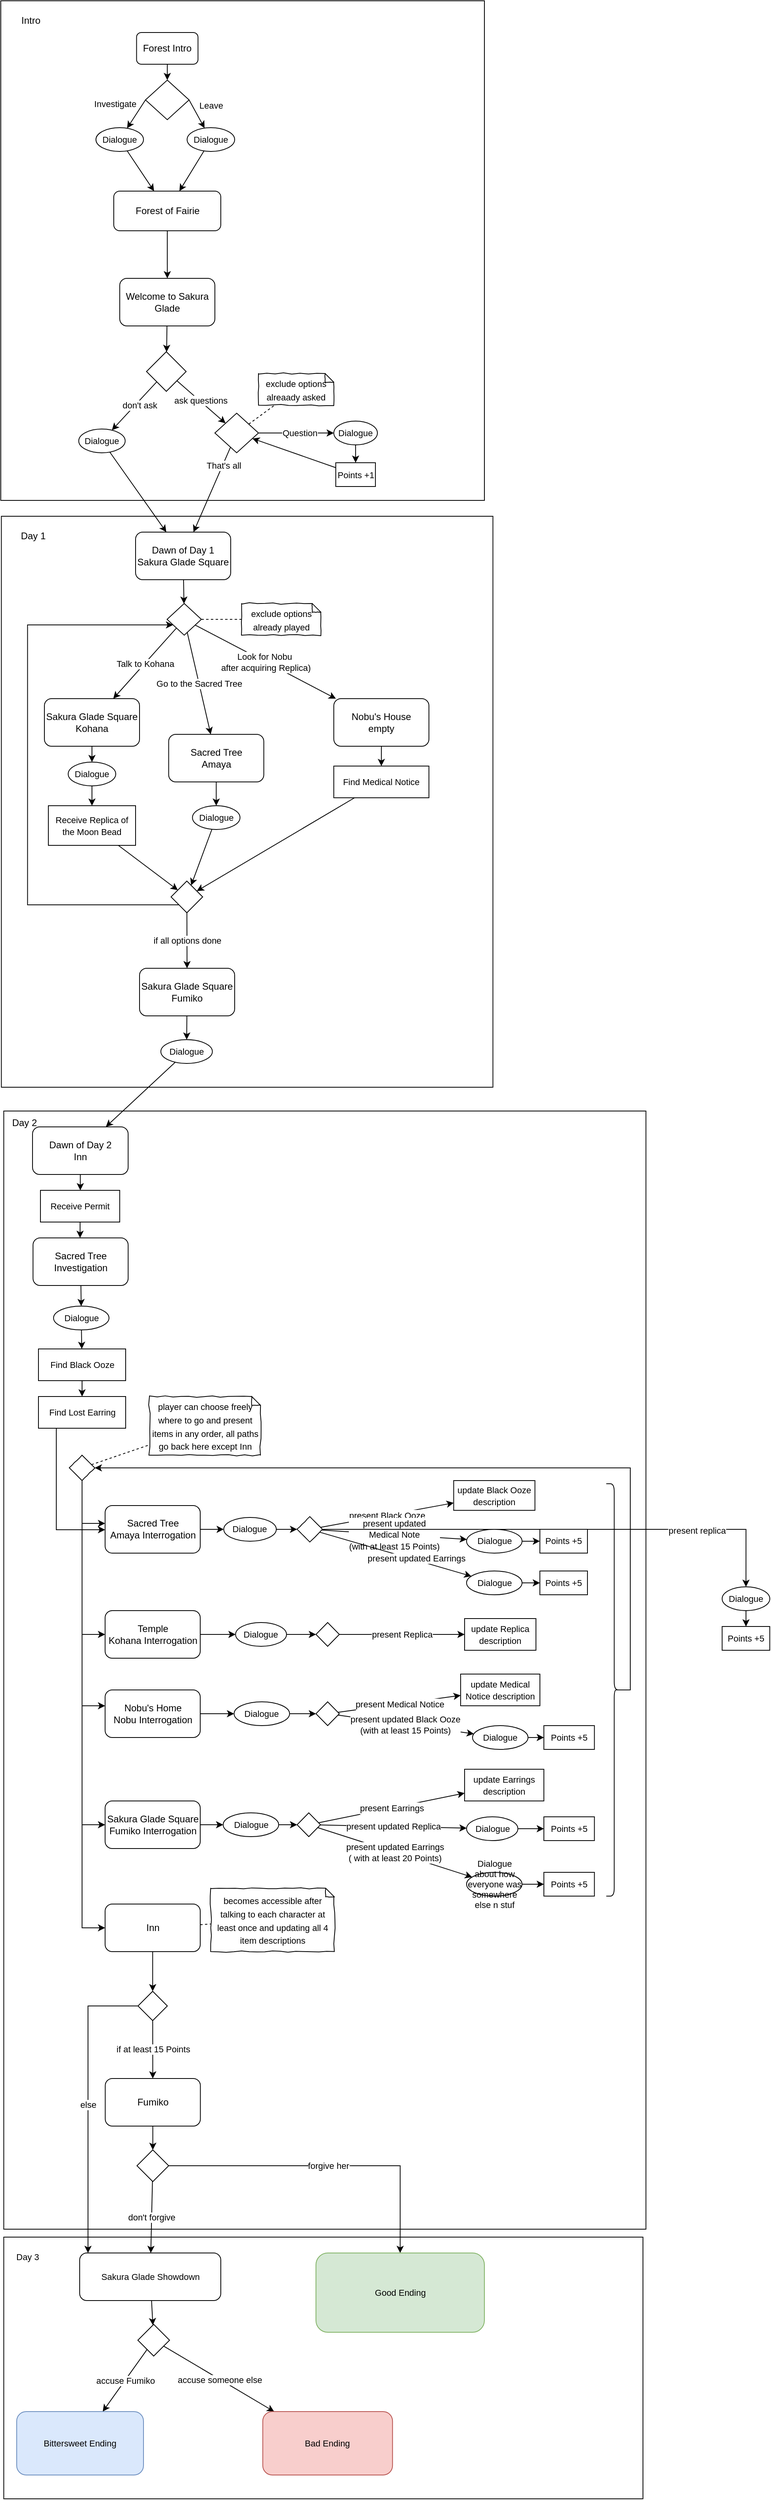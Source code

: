 <mxfile version="21.6.1" type="device">
  <diagram id="C5RBs43oDa-KdzZeNtuy" name="Page-1">
    <mxGraphModel dx="724" dy="434" grid="1" gridSize="10" guides="1" tooltips="1" connect="1" arrows="1" fold="1" page="1" pageScale="1" pageWidth="827" pageHeight="1169" math="0" shadow="0">
      <root>
        <mxCell id="WIyWlLk6GJQsqaUBKTNV-0" />
        <mxCell id="WIyWlLk6GJQsqaUBKTNV-1" parent="WIyWlLk6GJQsqaUBKTNV-0" />
        <mxCell id="Tx0HjF_n2Jl848Rfjk3a-55" value="" style="rounded=0;whiteSpace=wrap;html=1;fontFamily=Helvetica;fontSize=11;fontColor=default;" parent="WIyWlLk6GJQsqaUBKTNV-1" vertex="1">
          <mxGeometry x="13.75" y="2850" width="806.25" height="330" as="geometry" />
        </mxCell>
        <mxCell id="T1DTE1MOMbU-z8p3hKDX-42" value="" style="rounded=0;whiteSpace=wrap;html=1;strokeColor=default;fontFamily=Helvetica;fontSize=11;fontColor=default;fillColor=default;" parent="WIyWlLk6GJQsqaUBKTNV-1" vertex="1">
          <mxGeometry x="13.75" y="1430" width="810" height="1410" as="geometry" />
        </mxCell>
        <mxCell id="7MKRyOwVHsWjaKdlt9Hi-30" value="" style="rounded=0;whiteSpace=wrap;html=1;strokeColor=default;fontFamily=Helvetica;fontSize=11;fontColor=default;fillColor=default;" parent="WIyWlLk6GJQsqaUBKTNV-1" vertex="1">
          <mxGeometry x="10.75" y="680" width="620" height="720" as="geometry" />
        </mxCell>
        <mxCell id="6UDPlUxUBq1qnUhSFTvR-61" value="" style="rounded=0;whiteSpace=wrap;html=1;shadow=0;strokeColor=default;strokeWidth=1;fontFamily=Helvetica;fontSize=12;fontColor=default;fillColor=default;" parent="WIyWlLk6GJQsqaUBKTNV-1" vertex="1">
          <mxGeometry x="10" y="30" width="610" height="630" as="geometry" />
        </mxCell>
        <mxCell id="7MKRyOwVHsWjaKdlt9Hi-7" style="edgeStyle=none;rounded=0;orthogonalLoop=1;jettySize=auto;html=1;shadow=0;labelBackgroundColor=none;strokeColor=default;strokeWidth=1;fontFamily=Helvetica;fontSize=11;fontColor=default;endArrow=classic;endFill=1;endSize=6;" parent="WIyWlLk6GJQsqaUBKTNV-1" source="WIyWlLk6GJQsqaUBKTNV-3" target="7MKRyOwVHsWjaKdlt9Hi-8" edge="1">
          <mxGeometry relative="1" as="geometry">
            <mxPoint x="220.0" y="160" as="targetPoint" />
          </mxGeometry>
        </mxCell>
        <mxCell id="WIyWlLk6GJQsqaUBKTNV-3" value="Forest Intro" style="rounded=1;whiteSpace=wrap;html=1;fontSize=12;glass=0;strokeWidth=1;shadow=0;" parent="WIyWlLk6GJQsqaUBKTNV-1" vertex="1">
          <mxGeometry x="181.25" y="70" width="77.5" height="40" as="geometry" />
        </mxCell>
        <mxCell id="WIyWlLk6GJQsqaUBKTNV-4" value="Leave" style="rounded=0;html=1;jettySize=auto;orthogonalLoop=1;fontSize=11;endArrow=classic;endFill=1;endSize=6;strokeWidth=1;shadow=0;labelBackgroundColor=none;exitX=1;exitY=0.5;exitDx=0;exitDy=0;" parent="WIyWlLk6GJQsqaUBKTNV-1" source="7MKRyOwVHsWjaKdlt9Hi-8" target="7MKRyOwVHsWjaKdlt9Hi-2" edge="1">
          <mxGeometry x="0.008" y="20" relative="1" as="geometry">
            <mxPoint y="-1" as="offset" />
            <mxPoint x="10" y="210" as="targetPoint" />
            <mxPoint x="220" y="250" as="sourcePoint" />
          </mxGeometry>
        </mxCell>
        <mxCell id="WIyWlLk6GJQsqaUBKTNV-5" value="Investigate" style="rounded=0;html=1;jettySize=auto;orthogonalLoop=1;fontSize=11;endArrow=classic;endFill=1;endSize=6;strokeWidth=1;shadow=0;labelBackgroundColor=none;exitX=0;exitY=0.5;exitDx=0;exitDy=0;" parent="WIyWlLk6GJQsqaUBKTNV-1" source="7MKRyOwVHsWjaKdlt9Hi-8" target="7MKRyOwVHsWjaKdlt9Hi-0" edge="1">
          <mxGeometry x="0.116" y="-30" relative="1" as="geometry">
            <mxPoint y="1" as="offset" />
            <mxPoint x="20" y="210" as="targetPoint" />
            <mxPoint x="265" y="205" as="sourcePoint" />
          </mxGeometry>
        </mxCell>
        <mxCell id="6UDPlUxUBq1qnUhSFTvR-5" style="rounded=0;orthogonalLoop=1;jettySize=auto;html=1;fontFamily=Helvetica;fontSize=12;fontColor=default;endArrow=classic;endFill=1;" parent="WIyWlLk6GJQsqaUBKTNV-1" source="WIyWlLk6GJQsqaUBKTNV-11" target="6UDPlUxUBq1qnUhSFTvR-36" edge="1">
          <mxGeometry relative="1" as="geometry">
            <mxPoint x="220" y="340" as="targetPoint" />
          </mxGeometry>
        </mxCell>
        <mxCell id="WIyWlLk6GJQsqaUBKTNV-11" value="Forest of Fairie" style="rounded=1;whiteSpace=wrap;html=1;fontSize=12;glass=0;strokeWidth=1;shadow=0;" parent="WIyWlLk6GJQsqaUBKTNV-1" vertex="1">
          <mxGeometry x="152.5" y="270" width="135" height="50" as="geometry" />
        </mxCell>
        <mxCell id="6UDPlUxUBq1qnUhSFTvR-2" value="Intro" style="text;strokeColor=none;align=center;fillColor=none;html=1;verticalAlign=middle;whiteSpace=wrap;rounded=0;" parent="WIyWlLk6GJQsqaUBKTNV-1" vertex="1">
          <mxGeometry x="17.5" y="40" width="60" height="30" as="geometry" />
        </mxCell>
        <mxCell id="6UDPlUxUBq1qnUhSFTvR-9" value="You look weird! What are you?" style="shape=connector;rounded=0;orthogonalLoop=1;jettySize=auto;html=1;shadow=0;labelBackgroundColor=none;strokeColor=default;strokeWidth=1;fontFamily=Helvetica;fontSize=11;fontColor=default;endArrow=block;endFill=0;endSize=8;exitX=1;exitY=0.5;exitDx=0;exitDy=0;exitPerimeter=0;" parent="WIyWlLk6GJQsqaUBKTNV-1" edge="1">
          <mxGeometry x="1" y="73" relative="1" as="geometry">
            <mxPoint x="270.241" y="430.196" as="targetPoint" />
            <mxPoint x="5" y="12" as="offset" />
          </mxGeometry>
        </mxCell>
        <mxCell id="6UDPlUxUBq1qnUhSFTvR-19" value="You&#39;re... a talking mushroom?" style="shape=connector;rounded=0;orthogonalLoop=1;jettySize=auto;html=1;shadow=0;labelBackgroundColor=none;strokeColor=default;strokeWidth=1;fontFamily=Helvetica;fontSize=11;fontColor=default;endArrow=block;endFill=0;endSize=8;exitX=0;exitY=0.5;exitDx=0;exitDy=0;exitPerimeter=0;" parent="WIyWlLk6GJQsqaUBKTNV-1" edge="1">
          <mxGeometry x="1" y="-42" relative="1" as="geometry">
            <mxPoint x="-4" y="4" as="offset" />
            <mxPoint x="164.047" y="430.336" as="targetPoint" />
          </mxGeometry>
        </mxCell>
        <mxCell id="6UDPlUxUBq1qnUhSFTvR-33" value="A little help would be nice" style="shape=connector;rounded=0;orthogonalLoop=1;jettySize=auto;html=1;shadow=0;labelBackgroundColor=none;strokeColor=default;strokeWidth=1;fontFamily=Helvetica;fontSize=12;fontColor=default;endArrow=block;endFill=0;endSize=8;exitX=0;exitY=0.5;exitDx=0;exitDy=0;" parent="WIyWlLk6GJQsqaUBKTNV-1" edge="1">
          <mxGeometry x="1" y="-56" relative="1" as="geometry">
            <mxPoint x="-3" y="4" as="offset" />
            <mxPoint x="175.067" y="585.127" as="targetPoint" />
          </mxGeometry>
        </mxCell>
        <mxCell id="6UDPlUxUBq1qnUhSFTvR-41" style="shape=connector;rounded=0;orthogonalLoop=1;jettySize=auto;html=1;shadow=0;labelBackgroundColor=none;strokeColor=default;strokeWidth=1;fontFamily=Helvetica;fontSize=12;fontColor=default;endArrow=classic;endFill=1;endSize=6;" parent="WIyWlLk6GJQsqaUBKTNV-1" source="6UDPlUxUBq1qnUhSFTvR-36" target="6UDPlUxUBq1qnUhSFTvR-42" edge="1">
          <mxGeometry relative="1" as="geometry">
            <mxPoint x="218.79" y="822.5" as="targetPoint" />
          </mxGeometry>
        </mxCell>
        <mxCell id="6UDPlUxUBq1qnUhSFTvR-36" value="Welcome to Sakura Glade" style="whiteSpace=wrap;html=1;rounded=1;shadow=0;strokeWidth=1;" parent="WIyWlLk6GJQsqaUBKTNV-1" vertex="1">
          <mxGeometry x="160.04" y="380" width="120" height="60" as="geometry" />
        </mxCell>
        <mxCell id="6UDPlUxUBq1qnUhSFTvR-44" value="" style="shape=connector;rounded=0;orthogonalLoop=1;jettySize=auto;html=1;shadow=0;labelBackgroundColor=none;strokeColor=default;strokeWidth=1;fontFamily=Helvetica;fontSize=12;fontColor=default;endArrow=classic;endFill=1;endSize=6;" parent="WIyWlLk6GJQsqaUBKTNV-1" source="6UDPlUxUBq1qnUhSFTvR-42" target="7MKRyOwVHsWjaKdlt9Hi-23" edge="1">
          <mxGeometry x="0.117" y="28" relative="1" as="geometry">
            <mxPoint x="1" as="offset" />
            <mxPoint x="340.219" y="582.5" as="targetPoint" />
          </mxGeometry>
        </mxCell>
        <mxCell id="Tx0HjF_n2Jl848Rfjk3a-66" value="don&#39;t ask" style="edgeLabel;html=1;align=center;verticalAlign=middle;resizable=0;points=[];fontSize=11;fontFamily=Helvetica;fontColor=default;" parent="6UDPlUxUBq1qnUhSFTvR-44" vertex="1" connectable="0">
          <mxGeometry x="-0.139" y="4" relative="1" as="geometry">
            <mxPoint as="offset" />
          </mxGeometry>
        </mxCell>
        <mxCell id="6UDPlUxUBq1qnUhSFTvR-49" value="&lt;font style=&quot;font-size: 11px;&quot;&gt;&lt;br&gt;&lt;/font&gt;" style="shape=connector;rounded=0;orthogonalLoop=1;jettySize=auto;html=1;shadow=0;labelBackgroundColor=none;strokeColor=default;strokeWidth=1;fontFamily=Helvetica;fontSize=12;fontColor=default;endArrow=classic;endFill=1;endSize=6;" parent="WIyWlLk6GJQsqaUBKTNV-1" source="6UDPlUxUBq1qnUhSFTvR-42" target="6UDPlUxUBq1qnUhSFTvR-50" edge="1">
          <mxGeometry x="0.137" y="2" relative="1" as="geometry">
            <mxPoint x="218.79" y="862.5" as="targetPoint" />
            <mxPoint as="offset" />
          </mxGeometry>
        </mxCell>
        <mxCell id="Tx0HjF_n2Jl848Rfjk3a-68" value="ask questions" style="edgeLabel;html=1;align=center;verticalAlign=middle;resizable=0;points=[];fontSize=11;fontFamily=Helvetica;fontColor=default;" parent="6UDPlUxUBq1qnUhSFTvR-49" vertex="1" connectable="0">
          <mxGeometry x="-0.048" y="1" relative="1" as="geometry">
            <mxPoint as="offset" />
          </mxGeometry>
        </mxCell>
        <mxCell id="6UDPlUxUBq1qnUhSFTvR-42" value="" style="rhombus;whiteSpace=wrap;html=1;shadow=0;strokeColor=default;strokeWidth=1;fontFamily=Helvetica;fontSize=12;fontColor=default;fillColor=default;" parent="WIyWlLk6GJQsqaUBKTNV-1" vertex="1">
          <mxGeometry x="193.79" y="472.5" width="50" height="50" as="geometry" />
        </mxCell>
        <mxCell id="6UDPlUxUBq1qnUhSFTvR-47" value="" style="shape=connector;rounded=0;orthogonalLoop=1;jettySize=auto;html=1;shadow=0;labelBackgroundColor=none;strokeColor=default;strokeWidth=1;fontFamily=Helvetica;fontSize=12;fontColor=default;endArrow=classic;endFill=1;endSize=6;" parent="WIyWlLk6GJQsqaUBKTNV-1" source="7MKRyOwVHsWjaKdlt9Hi-23" target="6UDPlUxUBq1qnUhSFTvR-63" edge="1">
          <mxGeometry relative="1" as="geometry">
            <mxPoint x="355.766" y="960" as="sourcePoint" />
            <mxPoint x="236.778" y="1030" as="targetPoint" />
          </mxGeometry>
        </mxCell>
        <mxCell id="6UDPlUxUBq1qnUhSFTvR-51" value="&lt;font style=&quot;font-size: 11px;&quot;&gt;&lt;br&gt;&lt;/font&gt;" style="shape=connector;rounded=0;orthogonalLoop=1;jettySize=auto;html=1;shadow=0;labelBackgroundColor=none;strokeColor=default;strokeWidth=1;fontFamily=Helvetica;fontSize=12;fontColor=default;endArrow=classic;endFill=1;endSize=6;" parent="WIyWlLk6GJQsqaUBKTNV-1" source="6UDPlUxUBq1qnUhSFTvR-50" target="6UDPlUxUBq1qnUhSFTvR-63" edge="1">
          <mxGeometry x="-0.339" y="23" relative="1" as="geometry">
            <mxPoint as="offset" />
            <mxPoint x="208.75" y="1030" as="targetPoint" />
          </mxGeometry>
        </mxCell>
        <mxCell id="Tx0HjF_n2Jl848Rfjk3a-39" value="That&#39;s all" style="edgeLabel;html=1;align=center;verticalAlign=middle;resizable=0;points=[];fontSize=11;fontFamily=Helvetica;fontColor=default;" parent="6UDPlUxUBq1qnUhSFTvR-51" vertex="1" connectable="0">
          <mxGeometry x="-0.589" y="1" relative="1" as="geometry">
            <mxPoint as="offset" />
          </mxGeometry>
        </mxCell>
        <mxCell id="6UDPlUxUBq1qnUhSFTvR-54" value="" style="shape=connector;rounded=0;orthogonalLoop=1;jettySize=auto;html=1;shadow=0;labelBackgroundColor=none;strokeColor=default;strokeWidth=1;fontFamily=Helvetica;fontSize=12;fontColor=default;endArrow=classic;endFill=1;endSize=6;" parent="WIyWlLk6GJQsqaUBKTNV-1" source="6UDPlUxUBq1qnUhSFTvR-50" target="7MKRyOwVHsWjaKdlt9Hi-22" edge="1">
          <mxGeometry x="-0.366" y="14" relative="1" as="geometry">
            <mxPoint as="offset" />
            <mxPoint x="522.53" y="605" as="targetPoint" />
          </mxGeometry>
        </mxCell>
        <mxCell id="Tx0HjF_n2Jl848Rfjk3a-36" value="Question" style="edgeLabel;html=1;align=center;verticalAlign=middle;resizable=0;points=[];fontSize=11;fontFamily=Helvetica;fontColor=default;" parent="6UDPlUxUBq1qnUhSFTvR-54" vertex="1" connectable="0">
          <mxGeometry x="0.085" relative="1" as="geometry">
            <mxPoint as="offset" />
          </mxGeometry>
        </mxCell>
        <mxCell id="6UDPlUxUBq1qnUhSFTvR-50" value="" style="rhombus;whiteSpace=wrap;html=1;shadow=0;strokeColor=default;strokeWidth=1;fontFamily=Helvetica;fontSize=12;fontColor=default;fillColor=default;" parent="WIyWlLk6GJQsqaUBKTNV-1" vertex="1">
          <mxGeometry x="280.04" y="550" width="55" height="50" as="geometry" />
        </mxCell>
        <mxCell id="6UDPlUxUBq1qnUhSFTvR-55" style="shape=connector;rounded=0;orthogonalLoop=1;jettySize=auto;html=1;shadow=0;labelBackgroundColor=none;strokeColor=default;strokeWidth=1;fontFamily=Helvetica;fontSize=12;fontColor=default;endArrow=classic;endFill=1;endSize=6;" parent="WIyWlLk6GJQsqaUBKTNV-1" source="7MKRyOwVHsWjaKdlt9Hi-22" target="7MKRyOwVHsWjaKdlt9Hi-24" edge="1">
          <mxGeometry relative="1" as="geometry">
            <mxPoint x="417.53" y="575" as="targetPoint" />
            <mxPoint x="472.583" y="585" as="sourcePoint" />
          </mxGeometry>
        </mxCell>
        <mxCell id="6UDPlUxUBq1qnUhSFTvR-62" value="Day 1" style="text;html=1;strokeColor=none;fillColor=none;align=center;verticalAlign=middle;whiteSpace=wrap;rounded=0;fontSize=12;fontFamily=Helvetica;fontColor=default;" parent="WIyWlLk6GJQsqaUBKTNV-1" vertex="1">
          <mxGeometry x="20.75" y="690" width="60" height="30" as="geometry" />
        </mxCell>
        <mxCell id="6UDPlUxUBq1qnUhSFTvR-64" style="shape=connector;rounded=0;orthogonalLoop=1;jettySize=auto;html=1;shadow=0;labelBackgroundColor=none;strokeColor=default;strokeWidth=1;fontFamily=Helvetica;fontSize=12;fontColor=default;endArrow=classic;endFill=1;endSize=6;" parent="WIyWlLk6GJQsqaUBKTNV-1" source="6UDPlUxUBq1qnUhSFTvR-63" target="T1DTE1MOMbU-z8p3hKDX-0" edge="1">
          <mxGeometry relative="1" as="geometry">
            <mxPoint x="246.75" y="780" as="targetPoint" />
          </mxGeometry>
        </mxCell>
        <mxCell id="6UDPlUxUBq1qnUhSFTvR-63" value="Dawn of Day 1&lt;br&gt;Sakura Glade Square" style="rounded=1;whiteSpace=wrap;html=1;shadow=0;strokeColor=default;strokeWidth=1;fontFamily=Helvetica;fontSize=12;fontColor=default;fillColor=default;" parent="WIyWlLk6GJQsqaUBKTNV-1" vertex="1">
          <mxGeometry x="180" y="700" width="120" height="60" as="geometry" />
        </mxCell>
        <mxCell id="7MKRyOwVHsWjaKdlt9Hi-4" style="edgeStyle=none;shape=connector;rounded=0;orthogonalLoop=1;jettySize=auto;html=1;shadow=0;labelBackgroundColor=none;strokeColor=default;strokeWidth=1;fontFamily=Helvetica;fontSize=11;fontColor=default;endArrow=classic;endFill=1;endSize=6;" parent="WIyWlLk6GJQsqaUBKTNV-1" source="7MKRyOwVHsWjaKdlt9Hi-0" target="WIyWlLk6GJQsqaUBKTNV-11" edge="1">
          <mxGeometry relative="1" as="geometry" />
        </mxCell>
        <mxCell id="7MKRyOwVHsWjaKdlt9Hi-0" value="Dialogue" style="ellipse;whiteSpace=wrap;html=1;fontFamily=Helvetica;fontSize=11;fontColor=default;" parent="WIyWlLk6GJQsqaUBKTNV-1" vertex="1">
          <mxGeometry x="130" y="190" width="60" height="30" as="geometry" />
        </mxCell>
        <mxCell id="7MKRyOwVHsWjaKdlt9Hi-5" style="edgeStyle=none;shape=connector;rounded=0;orthogonalLoop=1;jettySize=auto;html=1;shadow=0;labelBackgroundColor=none;strokeColor=default;strokeWidth=1;fontFamily=Helvetica;fontSize=11;fontColor=default;endArrow=classic;endFill=1;endSize=6;" parent="WIyWlLk6GJQsqaUBKTNV-1" source="7MKRyOwVHsWjaKdlt9Hi-2" target="WIyWlLk6GJQsqaUBKTNV-11" edge="1">
          <mxGeometry relative="1" as="geometry" />
        </mxCell>
        <mxCell id="7MKRyOwVHsWjaKdlt9Hi-2" value="Dialogue" style="ellipse;whiteSpace=wrap;html=1;fontFamily=Helvetica;fontSize=11;fontColor=default;" parent="WIyWlLk6GJQsqaUBKTNV-1" vertex="1">
          <mxGeometry x="245" y="190" width="60" height="30" as="geometry" />
        </mxCell>
        <mxCell id="7MKRyOwVHsWjaKdlt9Hi-8" value="" style="rhombus;whiteSpace=wrap;html=1;fontFamily=Helvetica;fontSize=11;fontColor=default;" parent="WIyWlLk6GJQsqaUBKTNV-1" vertex="1">
          <mxGeometry x="192.5" y="130" width="55" height="50" as="geometry" />
        </mxCell>
        <mxCell id="7MKRyOwVHsWjaKdlt9Hi-22" value="Dialogue" style="ellipse;whiteSpace=wrap;html=1;strokeColor=default;fontFamily=Helvetica;fontSize=11;fontColor=default;fillColor=default;" parent="WIyWlLk6GJQsqaUBKTNV-1" vertex="1">
          <mxGeometry x="430.04" y="560" width="55" height="30" as="geometry" />
        </mxCell>
        <mxCell id="7MKRyOwVHsWjaKdlt9Hi-23" value="Dialogue" style="ellipse;whiteSpace=wrap;html=1;strokeColor=default;fontFamily=Helvetica;fontSize=11;fontColor=default;fillColor=default;" parent="WIyWlLk6GJQsqaUBKTNV-1" vertex="1">
          <mxGeometry x="108.32" y="570" width="58.57" height="30" as="geometry" />
        </mxCell>
        <mxCell id="7MKRyOwVHsWjaKdlt9Hi-25" style="edgeStyle=none;shape=connector;rounded=0;orthogonalLoop=1;jettySize=auto;html=1;shadow=0;labelBackgroundColor=none;strokeColor=default;strokeWidth=1;fontFamily=Helvetica;fontSize=11;fontColor=default;endArrow=classic;endFill=1;endSize=6;" parent="WIyWlLk6GJQsqaUBKTNV-1" source="7MKRyOwVHsWjaKdlt9Hi-24" target="6UDPlUxUBq1qnUhSFTvR-50" edge="1">
          <mxGeometry relative="1" as="geometry" />
        </mxCell>
        <mxCell id="7MKRyOwVHsWjaKdlt9Hi-24" value="Points +1" style="rounded=0;whiteSpace=wrap;html=1;strokeColor=default;fontFamily=Helvetica;fontSize=11;fontColor=default;fillColor=default;" parent="WIyWlLk6GJQsqaUBKTNV-1" vertex="1">
          <mxGeometry x="432.54" y="612.5" width="50" height="30" as="geometry" />
        </mxCell>
        <mxCell id="T1DTE1MOMbU-z8p3hKDX-4" value="Talk to Kohana" style="edgeStyle=none;shape=connector;rounded=0;orthogonalLoop=1;jettySize=auto;html=1;labelBackgroundColor=default;strokeColor=default;fontFamily=Helvetica;fontSize=11;fontColor=default;endArrow=classic;" parent="WIyWlLk6GJQsqaUBKTNV-1" source="T1DTE1MOMbU-z8p3hKDX-0" target="T1DTE1MOMbU-z8p3hKDX-9" edge="1">
          <mxGeometry relative="1" as="geometry">
            <mxPoint x="161.418" y="900" as="targetPoint" />
          </mxGeometry>
        </mxCell>
        <mxCell id="T1DTE1MOMbU-z8p3hKDX-7" value="Go to the Sacred Tree" style="edgeStyle=none;shape=connector;rounded=0;orthogonalLoop=1;jettySize=auto;html=1;labelBackgroundColor=default;strokeColor=default;fontFamily=Helvetica;fontSize=11;fontColor=default;endArrow=classic;" parent="WIyWlLk6GJQsqaUBKTNV-1" source="T1DTE1MOMbU-z8p3hKDX-0" target="T1DTE1MOMbU-z8p3hKDX-8" edge="1">
          <mxGeometry relative="1" as="geometry">
            <mxPoint x="383.75" y="910" as="targetPoint" />
          </mxGeometry>
        </mxCell>
        <mxCell id="T1DTE1MOMbU-z8p3hKDX-15" value="Look for Nobu&amp;nbsp;&lt;br&gt;after acquiring Replica)" style="edgeStyle=none;shape=connector;rounded=0;orthogonalLoop=1;jettySize=auto;html=1;labelBackgroundColor=default;strokeColor=default;fontFamily=Helvetica;fontSize=11;fontColor=default;endArrow=classic;" parent="WIyWlLk6GJQsqaUBKTNV-1" source="T1DTE1MOMbU-z8p3hKDX-0" target="T1DTE1MOMbU-z8p3hKDX-16" edge="1">
          <mxGeometry x="-0.001" relative="1" as="geometry">
            <mxPoint x="603.75" y="910" as="targetPoint" />
            <mxPoint as="offset" />
          </mxGeometry>
        </mxCell>
        <mxCell id="T1DTE1MOMbU-z8p3hKDX-0" value="" style="rhombus;whiteSpace=wrap;html=1;fontSize=11;" parent="WIyWlLk6GJQsqaUBKTNV-1" vertex="1">
          <mxGeometry x="219.75" y="790" width="43.25" height="40" as="geometry" />
        </mxCell>
        <mxCell id="T1DTE1MOMbU-z8p3hKDX-13" style="edgeStyle=none;shape=connector;rounded=0;orthogonalLoop=1;jettySize=auto;html=1;labelBackgroundColor=default;strokeColor=default;fontFamily=Helvetica;fontSize=11;fontColor=default;endArrow=classic;" parent="WIyWlLk6GJQsqaUBKTNV-1" source="T1DTE1MOMbU-z8p3hKDX-8" target="T1DTE1MOMbU-z8p3hKDX-14" edge="1">
          <mxGeometry relative="1" as="geometry">
            <mxPoint x="353.75" y="1040" as="targetPoint" />
          </mxGeometry>
        </mxCell>
        <mxCell id="T1DTE1MOMbU-z8p3hKDX-8" value="&lt;font style=&quot;font-size: 12px;&quot;&gt;Sacred Tree&lt;br&gt;Amaya&lt;/font&gt;" style="rounded=1;whiteSpace=wrap;html=1;fontFamily=Helvetica;fontSize=11;fontColor=default;" parent="WIyWlLk6GJQsqaUBKTNV-1" vertex="1">
          <mxGeometry x="221.75" y="955" width="120" height="60" as="geometry" />
        </mxCell>
        <mxCell id="T1DTE1MOMbU-z8p3hKDX-11" style="edgeStyle=none;shape=connector;rounded=0;orthogonalLoop=1;jettySize=auto;html=1;labelBackgroundColor=default;strokeColor=default;fontFamily=Helvetica;fontSize=11;fontColor=default;endArrow=classic;" parent="WIyWlLk6GJQsqaUBKTNV-1" source="T1DTE1MOMbU-z8p3hKDX-9" target="T1DTE1MOMbU-z8p3hKDX-12" edge="1">
          <mxGeometry relative="1" as="geometry">
            <mxPoint x="123.748" y="1050" as="targetPoint" />
          </mxGeometry>
        </mxCell>
        <mxCell id="T1DTE1MOMbU-z8p3hKDX-9" value="&lt;font style=&quot;font-size: 12px;&quot;&gt;Sakura Glade Square&lt;br&gt;Kohana&lt;/font&gt;" style="rounded=1;whiteSpace=wrap;html=1;fontFamily=Helvetica;fontSize=11;fontColor=default;" parent="WIyWlLk6GJQsqaUBKTNV-1" vertex="1">
          <mxGeometry x="64.998" y="910" width="120" height="60" as="geometry" />
        </mxCell>
        <mxCell id="T1DTE1MOMbU-z8p3hKDX-20" style="edgeStyle=none;shape=connector;rounded=0;orthogonalLoop=1;jettySize=auto;html=1;labelBackgroundColor=default;strokeColor=default;fontFamily=Helvetica;fontSize=11;fontColor=default;endArrow=classic;" parent="WIyWlLk6GJQsqaUBKTNV-1" source="T1DTE1MOMbU-z8p3hKDX-12" target="dj7vZ8H88N9FHxcjNUMn-37" edge="1">
          <mxGeometry relative="1" as="geometry">
            <mxPoint x="-96.25" y="1010" as="targetPoint" />
          </mxGeometry>
        </mxCell>
        <mxCell id="T1DTE1MOMbU-z8p3hKDX-12" value="Dialogue" style="ellipse;whiteSpace=wrap;html=1;fontFamily=Helvetica;fontSize=11;fontColor=default;" parent="WIyWlLk6GJQsqaUBKTNV-1" vertex="1">
          <mxGeometry x="95" y="990" width="60" height="30" as="geometry" />
        </mxCell>
        <mxCell id="T1DTE1MOMbU-z8p3hKDX-22" style="edgeStyle=none;shape=connector;rounded=0;orthogonalLoop=1;jettySize=auto;html=1;labelBackgroundColor=default;strokeColor=default;fontFamily=Helvetica;fontSize=11;fontColor=default;endArrow=classic;" parent="WIyWlLk6GJQsqaUBKTNV-1" source="T1DTE1MOMbU-z8p3hKDX-14" target="T1DTE1MOMbU-z8p3hKDX-21" edge="1">
          <mxGeometry relative="1" as="geometry">
            <mxPoint x="310.55" y="1050.0" as="targetPoint" />
          </mxGeometry>
        </mxCell>
        <mxCell id="T1DTE1MOMbU-z8p3hKDX-14" value="Dialogue" style="ellipse;whiteSpace=wrap;html=1;fontFamily=Helvetica;fontSize=11;fontColor=default;" parent="WIyWlLk6GJQsqaUBKTNV-1" vertex="1">
          <mxGeometry x="251.75" y="1045" width="60" height="30" as="geometry" />
        </mxCell>
        <mxCell id="T1DTE1MOMbU-z8p3hKDX-17" style="edgeStyle=none;shape=connector;rounded=0;orthogonalLoop=1;jettySize=auto;html=1;labelBackgroundColor=default;strokeColor=default;fontFamily=Helvetica;fontSize=11;fontColor=default;endArrow=classic;" parent="WIyWlLk6GJQsqaUBKTNV-1" source="T1DTE1MOMbU-z8p3hKDX-16" target="T1DTE1MOMbU-z8p3hKDX-18" edge="1">
          <mxGeometry relative="1" as="geometry">
            <mxPoint x="623.75" y="1050" as="targetPoint" />
          </mxGeometry>
        </mxCell>
        <mxCell id="T1DTE1MOMbU-z8p3hKDX-16" value="&lt;font style=&quot;font-size: 12px;&quot;&gt;Nobu&#39;s House&lt;br&gt;empty&lt;/font&gt;" style="rounded=1;whiteSpace=wrap;html=1;fontFamily=Helvetica;fontSize=11;fontColor=default;" parent="WIyWlLk6GJQsqaUBKTNV-1" vertex="1">
          <mxGeometry x="430.04" y="910" width="120" height="60" as="geometry" />
        </mxCell>
        <mxCell id="T1DTE1MOMbU-z8p3hKDX-23" style="edgeStyle=none;shape=connector;rounded=0;orthogonalLoop=1;jettySize=auto;html=1;labelBackgroundColor=default;strokeColor=default;fontFamily=Helvetica;fontSize=11;fontColor=default;endArrow=classic;" parent="WIyWlLk6GJQsqaUBKTNV-1" source="T1DTE1MOMbU-z8p3hKDX-18" target="T1DTE1MOMbU-z8p3hKDX-21" edge="1">
          <mxGeometry relative="1" as="geometry">
            <mxPoint x="521.25" y="1045.0" as="targetPoint" />
          </mxGeometry>
        </mxCell>
        <mxCell id="T1DTE1MOMbU-z8p3hKDX-18" value="Find Medical Notice" style="rounded=0;whiteSpace=wrap;html=1;fontFamily=Helvetica;fontSize=11;fontColor=default;" parent="WIyWlLk6GJQsqaUBKTNV-1" vertex="1">
          <mxGeometry x="430.04" y="995" width="120" height="40" as="geometry" />
        </mxCell>
        <mxCell id="T1DTE1MOMbU-z8p3hKDX-24" style="edgeStyle=orthogonalEdgeStyle;shape=connector;rounded=0;orthogonalLoop=1;jettySize=auto;html=1;labelBackgroundColor=default;strokeColor=default;fontFamily=Helvetica;fontSize=11;fontColor=default;endArrow=classic;" parent="WIyWlLk6GJQsqaUBKTNV-1" source="T1DTE1MOMbU-z8p3hKDX-21" target="T1DTE1MOMbU-z8p3hKDX-0" edge="1">
          <mxGeometry relative="1" as="geometry">
            <mxPoint x="196.015" y="817.853" as="targetPoint" />
            <mxPoint x="311.87" y="1160" as="sourcePoint" />
            <Array as="points">
              <mxPoint x="43.75" y="1170" />
              <mxPoint x="43.75" y="817" />
            </Array>
          </mxGeometry>
        </mxCell>
        <mxCell id="T1DTE1MOMbU-z8p3hKDX-25" value="if all options done" style="edgeStyle=none;shape=connector;rounded=0;orthogonalLoop=1;jettySize=auto;html=1;labelBackgroundColor=default;strokeColor=default;fontFamily=Helvetica;fontSize=11;fontColor=default;endArrow=classic;" parent="WIyWlLk6GJQsqaUBKTNV-1" source="T1DTE1MOMbU-z8p3hKDX-21" target="T1DTE1MOMbU-z8p3hKDX-26" edge="1">
          <mxGeometry relative="1" as="geometry">
            <mxPoint x="353.75" y="1260" as="targetPoint" />
          </mxGeometry>
        </mxCell>
        <mxCell id="T1DTE1MOMbU-z8p3hKDX-21" value="" style="rhombus;whiteSpace=wrap;html=1;fontFamily=Helvetica;fontSize=11;fontColor=default;" parent="WIyWlLk6GJQsqaUBKTNV-1" vertex="1">
          <mxGeometry x="224.75" y="1140" width="39.88" height="40" as="geometry" />
        </mxCell>
        <mxCell id="T1DTE1MOMbU-z8p3hKDX-31" style="edgeStyle=none;shape=connector;rounded=0;orthogonalLoop=1;jettySize=auto;html=1;labelBackgroundColor=default;strokeColor=default;fontFamily=Helvetica;fontSize=14;fontColor=default;endArrow=classic;" parent="WIyWlLk6GJQsqaUBKTNV-1" source="T1DTE1MOMbU-z8p3hKDX-26" target="T1DTE1MOMbU-z8p3hKDX-36" edge="1">
          <mxGeometry relative="1" as="geometry">
            <mxPoint x="353.75" y="1370" as="targetPoint" />
          </mxGeometry>
        </mxCell>
        <mxCell id="T1DTE1MOMbU-z8p3hKDX-26" value="&lt;font style=&quot;font-size: 12px;&quot;&gt;Sakura Glade Square&lt;br&gt;Fumiko&lt;/font&gt;" style="rounded=1;whiteSpace=wrap;html=1;fontFamily=Helvetica;fontSize=11;fontColor=default;" parent="WIyWlLk6GJQsqaUBKTNV-1" vertex="1">
          <mxGeometry x="185" y="1250" width="120" height="60" as="geometry" />
        </mxCell>
        <mxCell id="T1DTE1MOMbU-z8p3hKDX-27" value="&lt;font style=&quot;font-size: 11px;&quot;&gt;exclude options already played&lt;/font&gt;" style="shape=note;strokeWidth=1;fontSize=14;size=11;whiteSpace=wrap;html=1;rounded=0;shadow=0;comic=1;fillColor=none;strokeColor=default;fontFamily=Helvetica;fontColor=default;" parent="WIyWlLk6GJQsqaUBKTNV-1" vertex="1">
          <mxGeometry x="313.75" y="790" width="100" height="40" as="geometry" />
        </mxCell>
        <mxCell id="T1DTE1MOMbU-z8p3hKDX-28" value="" style="endArrow=none;dashed=1;html=1;rounded=0;labelBackgroundColor=default;strokeColor=default;fontFamily=Helvetica;fontSize=11;fontColor=default;shape=connector;" parent="WIyWlLk6GJQsqaUBKTNV-1" source="T1DTE1MOMbU-z8p3hKDX-0" target="T1DTE1MOMbU-z8p3hKDX-27" edge="1">
          <mxGeometry width="50" height="50" relative="1" as="geometry">
            <mxPoint x="463.75" y="810" as="sourcePoint" />
            <mxPoint x="353.75" y="830" as="targetPoint" />
          </mxGeometry>
        </mxCell>
        <mxCell id="T1DTE1MOMbU-z8p3hKDX-29" value="&lt;font style=&quot;font-size: 11px;&quot;&gt;exclude options alreaady asked&lt;/font&gt;" style="shape=note;strokeWidth=1;fontSize=14;size=11;whiteSpace=wrap;html=1;rounded=0;shadow=0;comic=1;fillColor=none;strokeColor=default;fontFamily=Helvetica;fontColor=default;" parent="WIyWlLk6GJQsqaUBKTNV-1" vertex="1">
          <mxGeometry x="335.04" y="500" width="95" height="40" as="geometry" />
        </mxCell>
        <mxCell id="T1DTE1MOMbU-z8p3hKDX-30" value="" style="endArrow=none;dashed=1;html=1;rounded=0;labelBackgroundColor=default;strokeColor=default;fontFamily=Helvetica;fontSize=14;fontColor=default;shape=connector;" parent="WIyWlLk6GJQsqaUBKTNV-1" source="6UDPlUxUBq1qnUhSFTvR-50" target="T1DTE1MOMbU-z8p3hKDX-29" edge="1">
          <mxGeometry width="50" height="50" relative="1" as="geometry">
            <mxPoint x="1002.53" y="555" as="sourcePoint" />
            <mxPoint x="892.53" y="575" as="targetPoint" />
          </mxGeometry>
        </mxCell>
        <mxCell id="T1DTE1MOMbU-z8p3hKDX-37" style="edgeStyle=none;shape=connector;rounded=0;orthogonalLoop=1;jettySize=auto;html=1;labelBackgroundColor=default;strokeColor=default;fontFamily=Helvetica;fontSize=14;fontColor=default;endArrow=classic;" parent="WIyWlLk6GJQsqaUBKTNV-1" source="T1DTE1MOMbU-z8p3hKDX-36" target="T1DTE1MOMbU-z8p3hKDX-41" edge="1">
          <mxGeometry relative="1" as="geometry">
            <mxPoint x="353.13" y="1480" as="targetPoint" />
          </mxGeometry>
        </mxCell>
        <mxCell id="T1DTE1MOMbU-z8p3hKDX-36" value="Dialogue" style="ellipse;whiteSpace=wrap;html=1;strokeColor=default;fontFamily=Helvetica;fontSize=11;fontColor=default;fillColor=default;" parent="WIyWlLk6GJQsqaUBKTNV-1" vertex="1">
          <mxGeometry x="211.88" y="1340" width="65" height="30" as="geometry" />
        </mxCell>
        <mxCell id="dj7vZ8H88N9FHxcjNUMn-0" style="edgeStyle=orthogonalEdgeStyle;rounded=0;orthogonalLoop=1;jettySize=auto;html=1;" parent="WIyWlLk6GJQsqaUBKTNV-1" source="T1DTE1MOMbU-z8p3hKDX-41" target="dj7vZ8H88N9FHxcjNUMn-7" edge="1">
          <mxGeometry relative="1" as="geometry">
            <mxPoint x="110.635" y="1550" as="targetPoint" />
          </mxGeometry>
        </mxCell>
        <mxCell id="T1DTE1MOMbU-z8p3hKDX-41" value="&lt;font style=&quot;font-size: 12px;&quot;&gt;Dawn of Day 2&lt;br&gt;Inn&lt;br&gt;&lt;/font&gt;" style="rounded=1;whiteSpace=wrap;html=1;strokeColor=default;fontFamily=Helvetica;fontSize=11;fontColor=default;fillColor=default;" parent="WIyWlLk6GJQsqaUBKTNV-1" vertex="1">
          <mxGeometry x="50.02" y="1450" width="120.62" height="60" as="geometry" />
        </mxCell>
        <mxCell id="T1DTE1MOMbU-z8p3hKDX-43" value="&lt;font style=&quot;font-size: 12px;&quot;&gt;Day 2&lt;/font&gt;" style="text;html=1;strokeColor=none;fillColor=none;align=center;verticalAlign=middle;whiteSpace=wrap;rounded=0;fontSize=11;fontFamily=Helvetica;fontColor=default;" parent="WIyWlLk6GJQsqaUBKTNV-1" vertex="1">
          <mxGeometry x="10" y="1430" width="60" height="30" as="geometry" />
        </mxCell>
        <mxCell id="dj7vZ8H88N9FHxcjNUMn-9" style="edgeStyle=orthogonalEdgeStyle;rounded=0;orthogonalLoop=1;jettySize=auto;html=1;fontFamily=Helvetica;fontSize=12;fontColor=default;" parent="WIyWlLk6GJQsqaUBKTNV-1" source="dj7vZ8H88N9FHxcjNUMn-7" target="dj7vZ8H88N9FHxcjNUMn-10" edge="1">
          <mxGeometry relative="1" as="geometry">
            <mxPoint x="110.65" y="1640" as="targetPoint" />
          </mxGeometry>
        </mxCell>
        <mxCell id="dj7vZ8H88N9FHxcjNUMn-7" value="&lt;font style=&quot;font-size: 11px;&quot;&gt;Receive Permit&lt;/font&gt;" style="rounded=0;whiteSpace=wrap;html=1;strokeColor=default;fontFamily=Helvetica;fontSize=12;fontColor=default;fillColor=default;" parent="WIyWlLk6GJQsqaUBKTNV-1" vertex="1">
          <mxGeometry x="60.02" y="1530" width="100" height="40" as="geometry" />
        </mxCell>
        <mxCell id="dj7vZ8H88N9FHxcjNUMn-14" style="edgeStyle=none;shape=connector;rounded=0;orthogonalLoop=1;jettySize=auto;html=1;labelBackgroundColor=default;strokeColor=default;fontFamily=Helvetica;fontSize=12;fontColor=default;endArrow=classic;" parent="WIyWlLk6GJQsqaUBKTNV-1" source="dj7vZ8H88N9FHxcjNUMn-10" target="dj7vZ8H88N9FHxcjNUMn-24" edge="1">
          <mxGeometry relative="1" as="geometry">
            <mxPoint x="110.65" y="1710" as="targetPoint" />
          </mxGeometry>
        </mxCell>
        <mxCell id="dj7vZ8H88N9FHxcjNUMn-10" value="Sacred Tree&lt;br&gt;Investigation" style="rounded=1;whiteSpace=wrap;html=1;strokeColor=default;fontFamily=Helvetica;fontSize=12;fontColor=default;fillColor=default;" parent="WIyWlLk6GJQsqaUBKTNV-1" vertex="1">
          <mxGeometry x="50.65" y="1590" width="120" height="60" as="geometry" />
        </mxCell>
        <mxCell id="dj7vZ8H88N9FHxcjNUMn-20" style="edgeStyle=none;shape=connector;rounded=0;orthogonalLoop=1;jettySize=auto;html=1;labelBackgroundColor=default;strokeColor=default;fontFamily=Helvetica;fontSize=12;fontColor=default;endArrow=classic;" parent="WIyWlLk6GJQsqaUBKTNV-1" source="dj7vZ8H88N9FHxcjNUMn-19" target="dj7vZ8H88N9FHxcjNUMn-21" edge="1">
          <mxGeometry relative="1" as="geometry">
            <mxPoint x="120.64" y="1760" as="targetPoint" />
          </mxGeometry>
        </mxCell>
        <mxCell id="dj7vZ8H88N9FHxcjNUMn-19" value="&lt;font style=&quot;font-size: 11px;&quot;&gt;Find Black Ooze&lt;/font&gt;" style="rounded=0;whiteSpace=wrap;html=1;strokeColor=default;fontFamily=Helvetica;fontSize=12;fontColor=default;fillColor=default;" parent="WIyWlLk6GJQsqaUBKTNV-1" vertex="1">
          <mxGeometry x="57.51" y="1730" width="109.99" height="40" as="geometry" />
        </mxCell>
        <mxCell id="dj7vZ8H88N9FHxcjNUMn-22" style="edgeStyle=orthogonalEdgeStyle;shape=connector;rounded=0;orthogonalLoop=1;jettySize=auto;html=1;labelBackgroundColor=default;strokeColor=default;fontFamily=Helvetica;fontSize=12;fontColor=default;endArrow=classic;" parent="WIyWlLk6GJQsqaUBKTNV-1" source="dj7vZ8H88N9FHxcjNUMn-21" target="dj7vZ8H88N9FHxcjNUMn-31" edge="1">
          <mxGeometry relative="1" as="geometry">
            <mxPoint x="-30" y="1950" as="targetPoint" />
            <Array as="points">
              <mxPoint x="80" y="1958" />
            </Array>
          </mxGeometry>
        </mxCell>
        <mxCell id="dj7vZ8H88N9FHxcjNUMn-21" value="&lt;font style=&quot;font-size: 11px;&quot;&gt;Find Lost Earring&lt;/font&gt;" style="rounded=0;whiteSpace=wrap;html=1;strokeColor=default;fontFamily=Helvetica;fontSize=12;fontColor=default;fillColor=default;" parent="WIyWlLk6GJQsqaUBKTNV-1" vertex="1">
          <mxGeometry x="57.51" y="1790" width="110" height="40" as="geometry" />
        </mxCell>
        <mxCell id="dj7vZ8H88N9FHxcjNUMn-25" style="edgeStyle=none;shape=connector;rounded=0;orthogonalLoop=1;jettySize=auto;html=1;labelBackgroundColor=default;strokeColor=default;fontFamily=Helvetica;fontSize=12;fontColor=default;endArrow=classic;" parent="WIyWlLk6GJQsqaUBKTNV-1" source="dj7vZ8H88N9FHxcjNUMn-24" target="dj7vZ8H88N9FHxcjNUMn-19" edge="1">
          <mxGeometry relative="1" as="geometry">
            <mxPoint x="112.505" y="1880" as="targetPoint" />
          </mxGeometry>
        </mxCell>
        <mxCell id="dj7vZ8H88N9FHxcjNUMn-24" value="&lt;font style=&quot;font-size: 11px;&quot;&gt;Dialogue&lt;/font&gt;" style="ellipse;whiteSpace=wrap;html=1;rounded=0;strokeColor=default;fontFamily=Helvetica;fontSize=12;fontColor=default;fillColor=default;" parent="WIyWlLk6GJQsqaUBKTNV-1" vertex="1">
          <mxGeometry x="76.53" y="1676" width="69.97" height="30" as="geometry" />
        </mxCell>
        <mxCell id="dj7vZ8H88N9FHxcjNUMn-27" style="edgeStyle=orthogonalEdgeStyle;shape=connector;rounded=0;orthogonalLoop=1;jettySize=auto;html=1;labelBackgroundColor=default;strokeColor=default;fontFamily=Helvetica;fontSize=12;fontColor=default;endArrow=classic;" parent="WIyWlLk6GJQsqaUBKTNV-1" source="dj7vZ8H88N9FHxcjNUMn-26" target="dj7vZ8H88N9FHxcjNUMn-31" edge="1">
          <mxGeometry relative="1" as="geometry">
            <mxPoint x="91.58" y="1957.45" as="targetPoint" />
            <mxPoint x="114.012" y="1896.003" as="sourcePoint" />
            <Array as="points">
              <mxPoint x="112.52" y="1950" />
            </Array>
          </mxGeometry>
        </mxCell>
        <mxCell id="dj7vZ8H88N9FHxcjNUMn-28" style="edgeStyle=orthogonalEdgeStyle;shape=connector;rounded=0;orthogonalLoop=1;jettySize=auto;html=1;labelBackgroundColor=default;strokeColor=default;fontFamily=Helvetica;fontSize=12;fontColor=default;endArrow=classic;" parent="WIyWlLk6GJQsqaUBKTNV-1" source="dj7vZ8H88N9FHxcjNUMn-26" target="dj7vZ8H88N9FHxcjNUMn-32" edge="1">
          <mxGeometry relative="1" as="geometry">
            <mxPoint x="143.348" y="2027.45" as="targetPoint" />
            <mxPoint x="109.894" y="1900.121" as="sourcePoint" />
            <Array as="points">
              <mxPoint x="112.75" y="2090" />
            </Array>
          </mxGeometry>
        </mxCell>
        <mxCell id="dj7vZ8H88N9FHxcjNUMn-29" style="edgeStyle=orthogonalEdgeStyle;shape=connector;rounded=0;orthogonalLoop=1;jettySize=auto;html=1;labelBackgroundColor=default;strokeColor=default;fontFamily=Helvetica;fontSize=12;fontColor=default;endArrow=classic;" parent="WIyWlLk6GJQsqaUBKTNV-1" source="dj7vZ8H88N9FHxcjNUMn-26" target="dj7vZ8H88N9FHxcjNUMn-33" edge="1">
          <mxGeometry relative="1" as="geometry">
            <mxPoint x="387.52" y="1950" as="targetPoint" />
            <Array as="points">
              <mxPoint x="112.75" y="2180" />
            </Array>
          </mxGeometry>
        </mxCell>
        <mxCell id="dj7vZ8H88N9FHxcjNUMn-30" style="edgeStyle=orthogonalEdgeStyle;shape=connector;rounded=0;orthogonalLoop=1;jettySize=auto;html=1;labelBackgroundColor=default;strokeColor=default;fontFamily=Helvetica;fontSize=12;fontColor=default;endArrow=classic;" parent="WIyWlLk6GJQsqaUBKTNV-1" source="dj7vZ8H88N9FHxcjNUMn-26" target="dj7vZ8H88N9FHxcjNUMn-35" edge="1">
          <mxGeometry relative="1" as="geometry">
            <mxPoint x="567.52" y="1950" as="targetPoint" />
            <Array as="points">
              <mxPoint x="113" y="2330" />
            </Array>
          </mxGeometry>
        </mxCell>
        <mxCell id="dj7vZ8H88N9FHxcjNUMn-55" style="edgeStyle=orthogonalEdgeStyle;shape=connector;rounded=0;orthogonalLoop=1;jettySize=auto;html=1;labelBackgroundColor=default;strokeColor=default;fontFamily=Helvetica;fontSize=12;fontColor=default;endArrow=classic;" parent="WIyWlLk6GJQsqaUBKTNV-1" source="dj7vZ8H88N9FHxcjNUMn-26" target="dj7vZ8H88N9FHxcjNUMn-56" edge="1">
          <mxGeometry relative="1" as="geometry">
            <mxPoint x="787.52" y="1970" as="targetPoint" />
            <Array as="points">
              <mxPoint x="113" y="2460" />
            </Array>
          </mxGeometry>
        </mxCell>
        <mxCell id="dj7vZ8H88N9FHxcjNUMn-26" value="" style="rhombus;whiteSpace=wrap;html=1;rounded=0;shadow=0;glass=0;comic=1;strokeColor=#000000;align=left;fontFamily=Helvetica;fontSize=12;fontColor=default;fillColor=default;" parent="WIyWlLk6GJQsqaUBKTNV-1" vertex="1">
          <mxGeometry x="96.505" y="1864" width="32" height="32" as="geometry" />
        </mxCell>
        <mxCell id="dj7vZ8H88N9FHxcjNUMn-39" style="edgeStyle=none;shape=connector;rounded=0;orthogonalLoop=1;jettySize=auto;html=1;labelBackgroundColor=default;strokeColor=default;fontFamily=Helvetica;fontSize=12;fontColor=default;endArrow=classic;" parent="WIyWlLk6GJQsqaUBKTNV-1" source="dj7vZ8H88N9FHxcjNUMn-31" target="dj7vZ8H88N9FHxcjNUMn-40" edge="1">
          <mxGeometry relative="1" as="geometry">
            <mxPoint x="201.58" y="2047.45" as="targetPoint" />
          </mxGeometry>
        </mxCell>
        <mxCell id="dj7vZ8H88N9FHxcjNUMn-31" value="Sacred Tree&lt;br&gt;Amaya Interrogation" style="rounded=1;whiteSpace=wrap;html=1;strokeColor=default;fontFamily=Helvetica;fontSize=12;fontColor=default;fillColor=default;" parent="WIyWlLk6GJQsqaUBKTNV-1" vertex="1">
          <mxGeometry x="141.58" y="1927.45" width="120" height="60" as="geometry" />
        </mxCell>
        <mxCell id="dj7vZ8H88N9FHxcjNUMn-49" style="edgeStyle=none;shape=connector;rounded=0;orthogonalLoop=1;jettySize=auto;html=1;labelBackgroundColor=default;strokeColor=default;fontFamily=Helvetica;fontSize=12;fontColor=default;endArrow=classic;" parent="WIyWlLk6GJQsqaUBKTNV-1" source="dj7vZ8H88N9FHxcjNUMn-32" target="dj7vZ8H88N9FHxcjNUMn-50" edge="1">
          <mxGeometry relative="1" as="geometry">
            <mxPoint x="195.94" y="2181" as="targetPoint" />
          </mxGeometry>
        </mxCell>
        <mxCell id="dj7vZ8H88N9FHxcjNUMn-32" value="Temple&lt;br&gt;Kohana Interrogation" style="rounded=1;whiteSpace=wrap;html=1;strokeColor=default;fontFamily=Helvetica;fontSize=12;fontColor=default;fillColor=default;" parent="WIyWlLk6GJQsqaUBKTNV-1" vertex="1">
          <mxGeometry x="141.58" y="2060" width="120" height="60" as="geometry" />
        </mxCell>
        <mxCell id="dj7vZ8H88N9FHxcjNUMn-68" style="edgeStyle=none;shape=connector;rounded=0;orthogonalLoop=1;jettySize=auto;html=1;labelBackgroundColor=default;strokeColor=default;fontFamily=Helvetica;fontSize=12;fontColor=default;endArrow=classic;" parent="WIyWlLk6GJQsqaUBKTNV-1" source="dj7vZ8H88N9FHxcjNUMn-33" target="dj7vZ8H88N9FHxcjNUMn-69" edge="1">
          <mxGeometry relative="1" as="geometry">
            <mxPoint x="307.52" y="2190" as="targetPoint" />
          </mxGeometry>
        </mxCell>
        <mxCell id="dj7vZ8H88N9FHxcjNUMn-33" value="Nobu&#39;s Home&lt;br&gt;Nobu Interrogation" style="rounded=1;whiteSpace=wrap;html=1;strokeColor=default;fontFamily=Helvetica;fontSize=12;fontColor=default;fillColor=default;" parent="WIyWlLk6GJQsqaUBKTNV-1" vertex="1">
          <mxGeometry x="141.58" y="2160" width="120" height="60" as="geometry" />
        </mxCell>
        <mxCell id="dj7vZ8H88N9FHxcjNUMn-80" style="edgeStyle=none;shape=connector;rounded=0;orthogonalLoop=1;jettySize=auto;html=1;labelBackgroundColor=default;strokeColor=default;fontFamily=Helvetica;fontSize=12;fontColor=default;endArrow=classic;" parent="WIyWlLk6GJQsqaUBKTNV-1" source="dj7vZ8H88N9FHxcjNUMn-35" target="dj7vZ8H88N9FHxcjNUMn-76" edge="1">
          <mxGeometry relative="1" as="geometry" />
        </mxCell>
        <mxCell id="dj7vZ8H88N9FHxcjNUMn-35" value="Sakura Glade Square&lt;br&gt;Fumiko Interrogation" style="rounded=1;whiteSpace=wrap;html=1;strokeColor=default;fontFamily=Helvetica;fontSize=12;fontColor=default;fillColor=default;" parent="WIyWlLk6GJQsqaUBKTNV-1" vertex="1">
          <mxGeometry x="141.58" y="2300" width="120" height="60" as="geometry" />
        </mxCell>
        <mxCell id="Tx0HjF_n2Jl848Rfjk3a-23" style="edgeStyle=none;shape=connector;rounded=0;orthogonalLoop=1;jettySize=auto;html=1;labelBackgroundColor=default;strokeColor=default;fontFamily=Helvetica;fontSize=11;fontColor=default;endArrow=classic;" parent="WIyWlLk6GJQsqaUBKTNV-1" source="dj7vZ8H88N9FHxcjNUMn-37" target="T1DTE1MOMbU-z8p3hKDX-21" edge="1">
          <mxGeometry relative="1" as="geometry">
            <mxPoint x="125" y="1100.0" as="targetPoint" />
          </mxGeometry>
        </mxCell>
        <mxCell id="dj7vZ8H88N9FHxcjNUMn-37" value="&lt;font style=&quot;font-size: 11px;&quot;&gt;Receive Replica of the Moon Bead&lt;/font&gt;" style="rounded=0;whiteSpace=wrap;html=1;strokeColor=default;fontFamily=Helvetica;fontSize=12;fontColor=default;fillColor=default;" parent="WIyWlLk6GJQsqaUBKTNV-1" vertex="1">
          <mxGeometry x="70" y="1045" width="110" height="50" as="geometry" />
        </mxCell>
        <mxCell id="dj7vZ8H88N9FHxcjNUMn-41" style="edgeStyle=none;shape=connector;rounded=0;orthogonalLoop=1;jettySize=auto;html=1;labelBackgroundColor=default;strokeColor=default;fontFamily=Helvetica;fontSize=12;fontColor=default;endArrow=classic;" parent="WIyWlLk6GJQsqaUBKTNV-1" source="dj7vZ8H88N9FHxcjNUMn-40" target="dj7vZ8H88N9FHxcjNUMn-42" edge="1">
          <mxGeometry relative="1" as="geometry">
            <mxPoint x="346.58" y="2038.45" as="targetPoint" />
          </mxGeometry>
        </mxCell>
        <mxCell id="dj7vZ8H88N9FHxcjNUMn-40" value="&lt;font style=&quot;font-size: 11px;&quot;&gt;Dialogue&lt;/font&gt;" style="ellipse;whiteSpace=wrap;html=1;rounded=0;strokeColor=default;fontFamily=Helvetica;fontSize=12;fontColor=default;fillColor=default;" parent="WIyWlLk6GJQsqaUBKTNV-1" vertex="1">
          <mxGeometry x="291.25" y="1942.45" width="66.25" height="30" as="geometry" />
        </mxCell>
        <mxCell id="dj7vZ8H88N9FHxcjNUMn-43" value="&lt;font style=&quot;font-size: 11px;&quot;&gt;present Black Ooze&lt;/font&gt;" style="edgeStyle=none;shape=connector;rounded=0;orthogonalLoop=1;jettySize=auto;html=1;labelBackgroundColor=default;strokeColor=default;fontFamily=Helvetica;fontSize=12;fontColor=default;endArrow=classic;" parent="WIyWlLk6GJQsqaUBKTNV-1" source="dj7vZ8H88N9FHxcjNUMn-42" target="dj7vZ8H88N9FHxcjNUMn-44" edge="1">
          <mxGeometry relative="1" as="geometry">
            <mxPoint x="470.31" y="1998.45" as="targetPoint" />
          </mxGeometry>
        </mxCell>
        <mxCell id="dj7vZ8H88N9FHxcjNUMn-45" value="&lt;font style=&quot;font-size: 11px;&quot;&gt;present updated&lt;br&gt;Medical Note&lt;br&gt;(with at least 15 Points)&lt;br&gt;&lt;/font&gt;" style="edgeStyle=none;shape=connector;rounded=0;orthogonalLoop=1;jettySize=auto;html=1;labelBackgroundColor=default;strokeColor=default;fontFamily=Helvetica;fontSize=12;fontColor=default;endArrow=classic;" parent="WIyWlLk6GJQsqaUBKTNV-1" source="dj7vZ8H88N9FHxcjNUMn-42" target="dj7vZ8H88N9FHxcjNUMn-48" edge="1">
          <mxGeometry x="-0.0" relative="1" as="geometry">
            <mxPoint x="511.23" y="1923.336" as="targetPoint" />
            <mxPoint as="offset" />
          </mxGeometry>
        </mxCell>
        <mxCell id="Tx0HjF_n2Jl848Rfjk3a-6" style="rounded=0;orthogonalLoop=1;jettySize=auto;html=1;" parent="WIyWlLk6GJQsqaUBKTNV-1" source="dj7vZ8H88N9FHxcjNUMn-42" target="Tx0HjF_n2Jl848Rfjk3a-7" edge="1">
          <mxGeometry relative="1" as="geometry">
            <mxPoint x="543.75" y="2060" as="targetPoint" />
          </mxGeometry>
        </mxCell>
        <mxCell id="Tx0HjF_n2Jl848Rfjk3a-8" value="present updated Earrings" style="edgeLabel;html=1;align=center;verticalAlign=middle;resizable=0;points=[];" parent="Tx0HjF_n2Jl848Rfjk3a-6" vertex="1" connectable="0">
          <mxGeometry x="0.263" y="2" relative="1" as="geometry">
            <mxPoint as="offset" />
          </mxGeometry>
        </mxCell>
        <mxCell id="wCaUfHLs_jQNqA13D1QE-0" style="edgeStyle=orthogonalEdgeStyle;rounded=0;orthogonalLoop=1;jettySize=auto;html=1;" edge="1" parent="WIyWlLk6GJQsqaUBKTNV-1" source="dj7vZ8H88N9FHxcjNUMn-42" target="wCaUfHLs_jQNqA13D1QE-3">
          <mxGeometry relative="1" as="geometry">
            <mxPoint x="979.862" y="2070" as="targetPoint" />
          </mxGeometry>
        </mxCell>
        <mxCell id="wCaUfHLs_jQNqA13D1QE-4" value="present replica" style="edgeLabel;html=1;align=center;verticalAlign=middle;resizable=0;points=[];" vertex="1" connectable="0" parent="wCaUfHLs_jQNqA13D1QE-0">
          <mxGeometry x="0.558" y="-1" relative="1" as="geometry">
            <mxPoint as="offset" />
          </mxGeometry>
        </mxCell>
        <mxCell id="dj7vZ8H88N9FHxcjNUMn-42" value="" style="rhombus;whiteSpace=wrap;html=1;rounded=0;shadow=0;glass=0;comic=1;strokeColor=#000000;align=left;fontFamily=Helvetica;fontSize=12;fontColor=default;fillColor=default;" parent="WIyWlLk6GJQsqaUBKTNV-1" vertex="1">
          <mxGeometry x="383.75" y="1941.45" width="32" height="32" as="geometry" />
        </mxCell>
        <mxCell id="dj7vZ8H88N9FHxcjNUMn-44" value="&lt;font style=&quot;font-size: 11px;&quot;&gt;update Black Ooze description&lt;/font&gt;" style="rounded=0;whiteSpace=wrap;html=1;strokeColor=default;fontFamily=Helvetica;fontSize=12;fontColor=default;fillColor=default;" parent="WIyWlLk6GJQsqaUBKTNV-1" vertex="1">
          <mxGeometry x="581.25" y="1896" width="102.5" height="37.55" as="geometry" />
        </mxCell>
        <mxCell id="Tx0HjF_n2Jl848Rfjk3a-48" style="edgeStyle=none;shape=connector;rounded=0;orthogonalLoop=1;jettySize=auto;html=1;labelBackgroundColor=default;strokeColor=default;fontFamily=Helvetica;fontSize=11;fontColor=default;endArrow=classic;" parent="WIyWlLk6GJQsqaUBKTNV-1" source="dj7vZ8H88N9FHxcjNUMn-46" target="Tx0HjF_n2Jl848Rfjk3a-49" edge="1">
          <mxGeometry relative="1" as="geometry">
            <mxPoint x="210" y="2760" as="targetPoint" />
          </mxGeometry>
        </mxCell>
        <mxCell id="dj7vZ8H88N9FHxcjNUMn-46" value="Fumiko" style="rounded=1;whiteSpace=wrap;html=1;strokeColor=default;fontFamily=Helvetica;fontSize=12;fontColor=default;fillColor=default;" parent="WIyWlLk6GJQsqaUBKTNV-1" vertex="1">
          <mxGeometry x="141.75" y="2650" width="120" height="60" as="geometry" />
        </mxCell>
        <mxCell id="Tx0HjF_n2Jl848Rfjk3a-12" style="rounded=0;orthogonalLoop=1;jettySize=auto;html=1;" parent="WIyWlLk6GJQsqaUBKTNV-1" source="dj7vZ8H88N9FHxcjNUMn-48" target="Tx0HjF_n2Jl848Rfjk3a-13" edge="1">
          <mxGeometry relative="1" as="geometry">
            <mxPoint x="689.98" y="1980" as="targetPoint" />
          </mxGeometry>
        </mxCell>
        <mxCell id="dj7vZ8H88N9FHxcjNUMn-48" value="&lt;font style=&quot;font-size: 11px;&quot;&gt;Dialogue&lt;/font&gt;" style="ellipse;whiteSpace=wrap;html=1;rounded=0;strokeColor=default;fontFamily=Helvetica;fontSize=12;fontColor=default;fillColor=default;" parent="WIyWlLk6GJQsqaUBKTNV-1" vertex="1">
          <mxGeometry x="597.5" y="1957.45" width="70" height="30" as="geometry" />
        </mxCell>
        <mxCell id="dj7vZ8H88N9FHxcjNUMn-60" value="&lt;font style=&quot;font-size: 11px;&quot;&gt;present Replica&lt;/font&gt;" style="edgeStyle=none;shape=connector;rounded=0;orthogonalLoop=1;jettySize=auto;html=1;labelBackgroundColor=default;strokeColor=default;fontFamily=Helvetica;fontSize=12;fontColor=default;endArrow=classic;" parent="WIyWlLk6GJQsqaUBKTNV-1" source="dj7vZ8H88N9FHxcjNUMn-62" target="dj7vZ8H88N9FHxcjNUMn-61" edge="1">
          <mxGeometry relative="1" as="geometry">
            <mxPoint x="387.52" y="2090" as="targetPoint" />
            <mxPoint x="437.52" y="2120" as="sourcePoint" />
          </mxGeometry>
        </mxCell>
        <mxCell id="dj7vZ8H88N9FHxcjNUMn-63" value="" style="edgeStyle=none;shape=connector;rounded=0;orthogonalLoop=1;jettySize=auto;html=1;labelBackgroundColor=default;strokeColor=default;fontFamily=Helvetica;fontSize=12;fontColor=default;endArrow=classic;" parent="WIyWlLk6GJQsqaUBKTNV-1" source="dj7vZ8H88N9FHxcjNUMn-50" target="dj7vZ8H88N9FHxcjNUMn-62" edge="1">
          <mxGeometry relative="1" as="geometry" />
        </mxCell>
        <mxCell id="dj7vZ8H88N9FHxcjNUMn-50" value="&lt;font style=&quot;font-size: 11px;&quot;&gt;Dialogue&lt;/font&gt;" style="ellipse;whiteSpace=wrap;html=1;rounded=0;strokeColor=default;fontFamily=Helvetica;fontSize=12;fontColor=default;fillColor=default;" parent="WIyWlLk6GJQsqaUBKTNV-1" vertex="1">
          <mxGeometry x="306.13" y="2075" width="64.28" height="30" as="geometry" />
        </mxCell>
        <mxCell id="dj7vZ8H88N9FHxcjNUMn-51" value="&lt;font style=&quot;font-size: 11px;&quot;&gt;player can choose freely where to go and present items in any order, all paths go back here except Inn&lt;br&gt;&lt;/font&gt;" style="shape=note;strokeWidth=1;fontSize=14;size=11;whiteSpace=wrap;html=1;rounded=0;shadow=0;comic=1;fillColor=#FFFFFF;strokeColor=default;fontFamily=Helvetica;fontColor=default;" parent="WIyWlLk6GJQsqaUBKTNV-1" vertex="1">
          <mxGeometry x="197.52" y="1790" width="140" height="74" as="geometry" />
        </mxCell>
        <mxCell id="dj7vZ8H88N9FHxcjNUMn-52" value="" style="endArrow=none;dashed=1;html=1;rounded=0;labelBackgroundColor=default;strokeColor=default;fontFamily=Helvetica;fontSize=12;fontColor=default;shape=connector;" parent="WIyWlLk6GJQsqaUBKTNV-1" source="dj7vZ8H88N9FHxcjNUMn-26" target="dj7vZ8H88N9FHxcjNUMn-51" edge="1">
          <mxGeometry width="50" height="50" relative="1" as="geometry">
            <mxPoint x="240.64" y="1830" as="sourcePoint" />
            <mxPoint x="130.64" y="1850" as="targetPoint" />
          </mxGeometry>
        </mxCell>
        <mxCell id="dj7vZ8H88N9FHxcjNUMn-64" style="edgeStyle=none;shape=connector;rounded=0;orthogonalLoop=1;jettySize=auto;html=1;labelBackgroundColor=default;strokeColor=default;fontFamily=Helvetica;fontSize=12;fontColor=default;endArrow=classic;" parent="WIyWlLk6GJQsqaUBKTNV-1" source="dj7vZ8H88N9FHxcjNUMn-56" target="Tx0HjF_n2Jl848Rfjk3a-41" edge="1">
          <mxGeometry relative="1" as="geometry">
            <mxPoint x="197.964" y="2680" as="targetPoint" />
          </mxGeometry>
        </mxCell>
        <mxCell id="dj7vZ8H88N9FHxcjNUMn-56" value="Inn" style="rounded=1;whiteSpace=wrap;html=1;strokeColor=default;fontFamily=Helvetica;fontSize=12;fontColor=default;fillColor=default;" parent="WIyWlLk6GJQsqaUBKTNV-1" vertex="1">
          <mxGeometry x="141.58" y="2430" width="120" height="60" as="geometry" />
        </mxCell>
        <mxCell id="dj7vZ8H88N9FHxcjNUMn-57" value="&lt;font style=&quot;font-size: 11px;&quot;&gt;becomes accessible after talking to each character at least once and updating all 4 item descriptions&lt;/font&gt;" style="shape=note;strokeWidth=1;fontSize=14;size=11;whiteSpace=wrap;html=1;rounded=0;shadow=0;comic=1;fillColor=#FFFFFF;strokeColor=default;fontFamily=Helvetica;fontColor=default;" parent="WIyWlLk6GJQsqaUBKTNV-1" vertex="1">
          <mxGeometry x="274.75" y="2410" width="155.99" height="80" as="geometry" />
        </mxCell>
        <mxCell id="dj7vZ8H88N9FHxcjNUMn-58" value="" style="endArrow=none;dashed=1;html=1;rounded=0;labelBackgroundColor=default;strokeColor=default;fontFamily=Helvetica;fontSize=12;fontColor=default;shape=connector;" parent="WIyWlLk6GJQsqaUBKTNV-1" source="dj7vZ8H88N9FHxcjNUMn-56" target="dj7vZ8H88N9FHxcjNUMn-57" edge="1">
          <mxGeometry width="50" height="50" relative="1" as="geometry">
            <mxPoint x="220.33" y="2490.004" as="sourcePoint" />
            <mxPoint x="130.33" y="2502.29" as="targetPoint" />
          </mxGeometry>
        </mxCell>
        <mxCell id="dj7vZ8H88N9FHxcjNUMn-61" value="&lt;font style=&quot;font-size: 11px;&quot;&gt;update Replica description&lt;/font&gt;" style="rounded=0;whiteSpace=wrap;html=1;strokeColor=default;fontFamily=Helvetica;fontSize=12;fontColor=default;fillColor=default;" parent="WIyWlLk6GJQsqaUBKTNV-1" vertex="1">
          <mxGeometry x="595.02" y="2070" width="90" height="40" as="geometry" />
        </mxCell>
        <mxCell id="dj7vZ8H88N9FHxcjNUMn-62" value="" style="rhombus;whiteSpace=wrap;html=1;rounded=0;" parent="WIyWlLk6GJQsqaUBKTNV-1" vertex="1">
          <mxGeometry x="407.52" y="2075" width="29.52" height="30" as="geometry" />
        </mxCell>
        <mxCell id="dj7vZ8H88N9FHxcjNUMn-74" style="edgeStyle=none;shape=connector;rounded=0;orthogonalLoop=1;jettySize=auto;html=1;entryX=0;entryY=0.5;entryDx=0;entryDy=0;labelBackgroundColor=default;strokeColor=default;fontFamily=Helvetica;fontSize=12;fontColor=default;endArrow=classic;" parent="WIyWlLk6GJQsqaUBKTNV-1" source="dj7vZ8H88N9FHxcjNUMn-69" target="dj7vZ8H88N9FHxcjNUMn-72" edge="1">
          <mxGeometry relative="1" as="geometry" />
        </mxCell>
        <mxCell id="dj7vZ8H88N9FHxcjNUMn-69" value="&lt;font style=&quot;font-size: 11px;&quot;&gt;Dialogue&lt;/font&gt;" style="ellipse;whiteSpace=wrap;html=1;rounded=0;strokeColor=default;fontFamily=Helvetica;fontSize=12;fontColor=default;fillColor=default;" parent="WIyWlLk6GJQsqaUBKTNV-1" vertex="1">
          <mxGeometry x="304.26" y="2175" width="70" height="30" as="geometry" />
        </mxCell>
        <mxCell id="dj7vZ8H88N9FHxcjNUMn-70" value="&lt;font style=&quot;font-size: 11px;&quot;&gt;present Medical Notice&lt;/font&gt;" style="edgeStyle=none;shape=connector;rounded=0;orthogonalLoop=1;jettySize=auto;html=1;labelBackgroundColor=default;strokeColor=default;fontFamily=Helvetica;fontSize=12;fontColor=default;endArrow=classic;" parent="WIyWlLk6GJQsqaUBKTNV-1" source="dj7vZ8H88N9FHxcjNUMn-72" target="dj7vZ8H88N9FHxcjNUMn-71" edge="1">
          <mxGeometry relative="1" as="geometry">
            <mxPoint x="597.52" y="2186.11" as="targetPoint" />
            <mxPoint x="437.52" y="2220" as="sourcePoint" />
          </mxGeometry>
        </mxCell>
        <mxCell id="dj7vZ8H88N9FHxcjNUMn-71" value="&lt;font style=&quot;font-size: 11px;&quot;&gt;update Medical Notice description&lt;/font&gt;" style="rounded=0;whiteSpace=wrap;html=1;strokeColor=default;fontFamily=Helvetica;fontSize=12;fontColor=default;fillColor=default;" parent="WIyWlLk6GJQsqaUBKTNV-1" vertex="1">
          <mxGeometry x="590.02" y="2140" width="100" height="40" as="geometry" />
        </mxCell>
        <mxCell id="Tx0HjF_n2Jl848Rfjk3a-25" value="present updated Black Ooze&lt;br&gt;(with at least 15 Points)" style="edgeStyle=none;shape=connector;rounded=0;orthogonalLoop=1;jettySize=auto;html=1;labelBackgroundColor=default;strokeColor=default;fontFamily=Helvetica;fontSize=11;fontColor=default;endArrow=classic;" parent="WIyWlLk6GJQsqaUBKTNV-1" source="dj7vZ8H88N9FHxcjNUMn-72" target="Tx0HjF_n2Jl848Rfjk3a-27" edge="1">
          <mxGeometry x="-0.004" relative="1" as="geometry">
            <mxPoint x="643.75" y="2220" as="targetPoint" />
            <mxPoint as="offset" />
          </mxGeometry>
        </mxCell>
        <mxCell id="dj7vZ8H88N9FHxcjNUMn-72" value="" style="rhombus;whiteSpace=wrap;html=1;rounded=0;" parent="WIyWlLk6GJQsqaUBKTNV-1" vertex="1">
          <mxGeometry x="407.52" y="2175" width="29.52" height="30" as="geometry" />
        </mxCell>
        <mxCell id="dj7vZ8H88N9FHxcjNUMn-75" style="edgeStyle=none;shape=connector;rounded=0;orthogonalLoop=1;jettySize=auto;html=1;entryX=0;entryY=0.5;entryDx=0;entryDy=0;labelBackgroundColor=default;strokeColor=default;fontFamily=Helvetica;fontSize=12;fontColor=default;endArrow=classic;" parent="WIyWlLk6GJQsqaUBKTNV-1" source="dj7vZ8H88N9FHxcjNUMn-76" target="dj7vZ8H88N9FHxcjNUMn-79" edge="1">
          <mxGeometry relative="1" as="geometry" />
        </mxCell>
        <mxCell id="dj7vZ8H88N9FHxcjNUMn-76" value="&lt;font style=&quot;font-size: 11px;&quot;&gt;Dialogue&lt;/font&gt;" style="ellipse;whiteSpace=wrap;html=1;rounded=0;strokeColor=default;fontFamily=Helvetica;fontSize=12;fontColor=default;fillColor=default;" parent="WIyWlLk6GJQsqaUBKTNV-1" vertex="1">
          <mxGeometry x="290.5" y="2315" width="70" height="30" as="geometry" />
        </mxCell>
        <mxCell id="dj7vZ8H88N9FHxcjNUMn-77" value="&lt;font style=&quot;font-size: 11px;&quot;&gt;present Earrings&lt;/font&gt;" style="edgeStyle=none;shape=connector;rounded=0;orthogonalLoop=1;jettySize=auto;html=1;labelBackgroundColor=default;strokeColor=default;fontFamily=Helvetica;fontSize=12;fontColor=default;endArrow=classic;" parent="WIyWlLk6GJQsqaUBKTNV-1" source="dj7vZ8H88N9FHxcjNUMn-79" target="dj7vZ8H88N9FHxcjNUMn-78" edge="1">
          <mxGeometry relative="1" as="geometry">
            <mxPoint x="597.52" y="2276.11" as="targetPoint" />
            <mxPoint x="437.52" y="2310" as="sourcePoint" />
          </mxGeometry>
        </mxCell>
        <mxCell id="dj7vZ8H88N9FHxcjNUMn-78" value="&lt;font style=&quot;font-size: 11px;&quot;&gt;update Earrings description&lt;/font&gt;" style="rounded=0;whiteSpace=wrap;html=1;strokeColor=default;fontFamily=Helvetica;fontSize=12;fontColor=default;fillColor=default;" parent="WIyWlLk6GJQsqaUBKTNV-1" vertex="1">
          <mxGeometry x="595.02" y="2260" width="100" height="40" as="geometry" />
        </mxCell>
        <mxCell id="Tx0HjF_n2Jl848Rfjk3a-29" value="present updated Earrings&lt;br&gt;( with at least 20 Points)" style="edgeStyle=none;shape=connector;rounded=0;orthogonalLoop=1;jettySize=auto;html=1;labelBackgroundColor=default;strokeColor=default;fontFamily=Helvetica;fontSize=11;fontColor=default;endArrow=classic;" parent="WIyWlLk6GJQsqaUBKTNV-1" source="dj7vZ8H88N9FHxcjNUMn-79" target="Tx0HjF_n2Jl848Rfjk3a-30" edge="1">
          <mxGeometry relative="1" as="geometry">
            <mxPoint x="473.75" y="2330.0" as="targetPoint" />
          </mxGeometry>
        </mxCell>
        <mxCell id="Tx0HjF_n2Jl848Rfjk3a-33" value="present updated Replica" style="edgeStyle=none;shape=connector;rounded=0;orthogonalLoop=1;jettySize=auto;html=1;labelBackgroundColor=default;strokeColor=default;fontFamily=Helvetica;fontSize=11;fontColor=default;endArrow=classic;" parent="WIyWlLk6GJQsqaUBKTNV-1" source="dj7vZ8H88N9FHxcjNUMn-79" target="Tx0HjF_n2Jl848Rfjk3a-43" edge="1">
          <mxGeometry relative="1" as="geometry">
            <mxPoint x="503.75" y="2400" as="targetPoint" />
          </mxGeometry>
        </mxCell>
        <mxCell id="dj7vZ8H88N9FHxcjNUMn-79" value="" style="rhombus;whiteSpace=wrap;html=1;rounded=0;" parent="WIyWlLk6GJQsqaUBKTNV-1" vertex="1">
          <mxGeometry x="383.75" y="2315" width="29.52" height="30" as="geometry" />
        </mxCell>
        <mxCell id="Tx0HjF_n2Jl848Rfjk3a-1" style="edgeStyle=orthogonalEdgeStyle;rounded=0;orthogonalLoop=1;jettySize=auto;html=1;exitX=0.1;exitY=0.5;exitDx=0;exitDy=0;exitPerimeter=0;" parent="WIyWlLk6GJQsqaUBKTNV-1" source="Tx0HjF_n2Jl848Rfjk3a-0" target="dj7vZ8H88N9FHxcjNUMn-26" edge="1">
          <mxGeometry relative="1" as="geometry">
            <Array as="points">
              <mxPoint x="804" y="2160" />
              <mxPoint x="804" y="1880" />
            </Array>
          </mxGeometry>
        </mxCell>
        <mxCell id="Tx0HjF_n2Jl848Rfjk3a-0" value="" style="shape=curlyBracket;whiteSpace=wrap;html=1;rounded=1;flipH=1;labelPosition=right;verticalLabelPosition=middle;align=left;verticalAlign=middle;" parent="WIyWlLk6GJQsqaUBKTNV-1" vertex="1">
          <mxGeometry x="773.75" y="1900" width="20" height="520" as="geometry" />
        </mxCell>
        <mxCell id="Tx0HjF_n2Jl848Rfjk3a-14" style="edgeStyle=none;shape=connector;rounded=0;orthogonalLoop=1;jettySize=auto;html=1;labelBackgroundColor=default;strokeColor=default;fontFamily=Helvetica;fontSize=11;fontColor=default;endArrow=classic;" parent="WIyWlLk6GJQsqaUBKTNV-1" source="Tx0HjF_n2Jl848Rfjk3a-7" target="Tx0HjF_n2Jl848Rfjk3a-15" edge="1">
          <mxGeometry relative="1" as="geometry">
            <mxPoint x="689.98" y="2025" as="targetPoint" />
          </mxGeometry>
        </mxCell>
        <mxCell id="Tx0HjF_n2Jl848Rfjk3a-7" value="&lt;font style=&quot;font-size: 11px;&quot;&gt;Dialogue&lt;/font&gt;" style="ellipse;whiteSpace=wrap;html=1;" parent="WIyWlLk6GJQsqaUBKTNV-1" vertex="1">
          <mxGeometry x="597.5" y="2010" width="70" height="30" as="geometry" />
        </mxCell>
        <mxCell id="Tx0HjF_n2Jl848Rfjk3a-13" value="Points +5" style="rounded=0;whiteSpace=wrap;html=1;fontFamily=Helvetica;fontSize=11;fontColor=default;" parent="WIyWlLk6GJQsqaUBKTNV-1" vertex="1">
          <mxGeometry x="689.98" y="1957.45" width="60" height="30" as="geometry" />
        </mxCell>
        <mxCell id="Tx0HjF_n2Jl848Rfjk3a-15" value="Points +5" style="rounded=0;whiteSpace=wrap;html=1;fontFamily=Helvetica;fontSize=11;fontColor=default;" parent="WIyWlLk6GJQsqaUBKTNV-1" vertex="1">
          <mxGeometry x="689.98" y="2010" width="60" height="30" as="geometry" />
        </mxCell>
        <mxCell id="Tx0HjF_n2Jl848Rfjk3a-26" value="Points +5" style="rounded=0;whiteSpace=wrap;html=1;fontFamily=Helvetica;fontSize=11;fontColor=default;" parent="WIyWlLk6GJQsqaUBKTNV-1" vertex="1">
          <mxGeometry x="695.02" y="2205" width="63.73" height="30" as="geometry" />
        </mxCell>
        <mxCell id="Tx0HjF_n2Jl848Rfjk3a-28" style="edgeStyle=none;shape=connector;rounded=0;orthogonalLoop=1;jettySize=auto;html=1;labelBackgroundColor=default;strokeColor=default;fontFamily=Helvetica;fontSize=11;fontColor=default;endArrow=classic;" parent="WIyWlLk6GJQsqaUBKTNV-1" source="Tx0HjF_n2Jl848Rfjk3a-27" target="Tx0HjF_n2Jl848Rfjk3a-26" edge="1">
          <mxGeometry relative="1" as="geometry" />
        </mxCell>
        <mxCell id="Tx0HjF_n2Jl848Rfjk3a-27" value="Dialogue" style="ellipse;whiteSpace=wrap;html=1;fontFamily=Helvetica;fontSize=11;fontColor=default;" parent="WIyWlLk6GJQsqaUBKTNV-1" vertex="1">
          <mxGeometry x="605.02" y="2205" width="70" height="30" as="geometry" />
        </mxCell>
        <mxCell id="Tx0HjF_n2Jl848Rfjk3a-31" style="edgeStyle=none;shape=connector;rounded=0;orthogonalLoop=1;jettySize=auto;html=1;labelBackgroundColor=default;strokeColor=default;fontFamily=Helvetica;fontSize=11;fontColor=default;endArrow=classic;" parent="WIyWlLk6GJQsqaUBKTNV-1" source="Tx0HjF_n2Jl848Rfjk3a-30" target="Tx0HjF_n2Jl848Rfjk3a-32" edge="1">
          <mxGeometry relative="1" as="geometry">
            <mxPoint x="693.75" y="2360.0" as="targetPoint" />
          </mxGeometry>
        </mxCell>
        <mxCell id="Tx0HjF_n2Jl848Rfjk3a-30" value="Dialogue&lt;br&gt;about how everyone was somewhere else n stuf" style="ellipse;whiteSpace=wrap;html=1;fontFamily=Helvetica;fontSize=11;fontColor=default;" parent="WIyWlLk6GJQsqaUBKTNV-1" vertex="1">
          <mxGeometry x="597.5" y="2390" width="70" height="30" as="geometry" />
        </mxCell>
        <mxCell id="Tx0HjF_n2Jl848Rfjk3a-32" value="Points +5" style="rounded=0;whiteSpace=wrap;html=1;fontFamily=Helvetica;fontSize=11;fontColor=default;" parent="WIyWlLk6GJQsqaUBKTNV-1" vertex="1">
          <mxGeometry x="695.02" y="2390" width="63.73" height="30" as="geometry" />
        </mxCell>
        <mxCell id="Tx0HjF_n2Jl848Rfjk3a-42" value="if at least 15 Points" style="edgeStyle=none;shape=connector;rounded=0;orthogonalLoop=1;jettySize=auto;html=1;labelBackgroundColor=default;strokeColor=default;fontFamily=Helvetica;fontSize=11;fontColor=default;endArrow=classic;" parent="WIyWlLk6GJQsqaUBKTNV-1" source="Tx0HjF_n2Jl848Rfjk3a-41" target="dj7vZ8H88N9FHxcjNUMn-46" edge="1">
          <mxGeometry relative="1" as="geometry">
            <mxPoint x="200.33" y="2710" as="targetPoint" />
          </mxGeometry>
        </mxCell>
        <mxCell id="Tx0HjF_n2Jl848Rfjk3a-46" value="else" style="edgeStyle=orthogonalEdgeStyle;shape=connector;rounded=0;orthogonalLoop=1;jettySize=auto;html=1;labelBackgroundColor=default;strokeColor=default;fontFamily=Helvetica;fontSize=11;fontColor=default;endArrow=classic;" parent="WIyWlLk6GJQsqaUBKTNV-1" source="Tx0HjF_n2Jl848Rfjk3a-41" target="Tx0HjF_n2Jl848Rfjk3a-52" edge="1">
          <mxGeometry relative="1" as="geometry">
            <mxPoint x="63" y="2560" as="targetPoint" />
            <Array as="points">
              <mxPoint x="120" y="2559" />
            </Array>
          </mxGeometry>
        </mxCell>
        <mxCell id="Tx0HjF_n2Jl848Rfjk3a-41" value="" style="rhombus;whiteSpace=wrap;html=1;fontFamily=Helvetica;fontSize=11;fontColor=default;" parent="WIyWlLk6GJQsqaUBKTNV-1" vertex="1">
          <mxGeometry x="183.07" y="2540" width="37.02" height="37.02" as="geometry" />
        </mxCell>
        <mxCell id="Tx0HjF_n2Jl848Rfjk3a-45" style="edgeStyle=none;shape=connector;rounded=0;orthogonalLoop=1;jettySize=auto;html=1;labelBackgroundColor=default;strokeColor=default;fontFamily=Helvetica;fontSize=11;fontColor=default;endArrow=classic;" parent="WIyWlLk6GJQsqaUBKTNV-1" source="Tx0HjF_n2Jl848Rfjk3a-43" target="Tx0HjF_n2Jl848Rfjk3a-44" edge="1">
          <mxGeometry relative="1" as="geometry" />
        </mxCell>
        <mxCell id="Tx0HjF_n2Jl848Rfjk3a-43" value="Dialogue" style="ellipse;whiteSpace=wrap;html=1;rounded=1;shadow=0;strokeWidth=1;comic=1;fontFamily=Helvetica;fontSize=11;fontColor=default;" parent="WIyWlLk6GJQsqaUBKTNV-1" vertex="1">
          <mxGeometry x="597.5" y="2320" width="64.75" height="30" as="geometry" />
        </mxCell>
        <mxCell id="Tx0HjF_n2Jl848Rfjk3a-44" value="Points +5" style="rounded=0;whiteSpace=wrap;html=1;fontFamily=Helvetica;fontSize=11;fontColor=default;" parent="WIyWlLk6GJQsqaUBKTNV-1" vertex="1">
          <mxGeometry x="695.02" y="2320" width="63.73" height="30" as="geometry" />
        </mxCell>
        <mxCell id="Tx0HjF_n2Jl848Rfjk3a-50" value="forgive her" style="edgeStyle=orthogonalEdgeStyle;shape=connector;rounded=0;orthogonalLoop=1;jettySize=auto;html=1;labelBackgroundColor=default;strokeColor=default;fontFamily=Helvetica;fontSize=11;fontColor=default;endArrow=classic;" parent="WIyWlLk6GJQsqaUBKTNV-1" source="Tx0HjF_n2Jl848Rfjk3a-49" target="Tx0HjF_n2Jl848Rfjk3a-53" edge="1">
          <mxGeometry relative="1" as="geometry">
            <mxPoint x="480" y="2760" as="targetPoint" />
          </mxGeometry>
        </mxCell>
        <mxCell id="Tx0HjF_n2Jl848Rfjk3a-51" value="don&#39;t forgive" style="edgeStyle=none;shape=connector;rounded=0;orthogonalLoop=1;jettySize=auto;html=1;labelBackgroundColor=default;strokeColor=default;fontFamily=Helvetica;fontSize=11;fontColor=default;endArrow=classic;" parent="WIyWlLk6GJQsqaUBKTNV-1" source="Tx0HjF_n2Jl848Rfjk3a-49" target="Tx0HjF_n2Jl848Rfjk3a-52" edge="1">
          <mxGeometry relative="1" as="geometry">
            <mxPoint x="201.75" y="2860" as="targetPoint" />
          </mxGeometry>
        </mxCell>
        <mxCell id="Tx0HjF_n2Jl848Rfjk3a-49" value="" style="rhombus;whiteSpace=wrap;html=1;fontFamily=Helvetica;fontSize=11;fontColor=default;" parent="WIyWlLk6GJQsqaUBKTNV-1" vertex="1">
          <mxGeometry x="181.75" y="2740" width="40" height="40" as="geometry" />
        </mxCell>
        <mxCell id="Tx0HjF_n2Jl848Rfjk3a-58" style="edgeStyle=none;shape=connector;rounded=0;orthogonalLoop=1;jettySize=auto;html=1;labelBackgroundColor=default;strokeColor=default;fontFamily=Helvetica;fontSize=11;fontColor=default;endArrow=classic;" parent="WIyWlLk6GJQsqaUBKTNV-1" source="Tx0HjF_n2Jl848Rfjk3a-52" target="Tx0HjF_n2Jl848Rfjk3a-59" edge="1">
          <mxGeometry relative="1" as="geometry">
            <mxPoint x="202.875" y="3010.0" as="targetPoint" />
          </mxGeometry>
        </mxCell>
        <mxCell id="Tx0HjF_n2Jl848Rfjk3a-52" value="Sakura Glade Showdown" style="rounded=1;whiteSpace=wrap;html=1;fontFamily=Helvetica;fontSize=11;fontColor=default;" parent="WIyWlLk6GJQsqaUBKTNV-1" vertex="1">
          <mxGeometry x="109.5" y="2870" width="178" height="60" as="geometry" />
        </mxCell>
        <mxCell id="Tx0HjF_n2Jl848Rfjk3a-53" value="Good Ending" style="rounded=1;whiteSpace=wrap;html=1;fontFamily=Helvetica;fontSize=11;fillColor=#d5e8d4;strokeColor=#82b366;" parent="WIyWlLk6GJQsqaUBKTNV-1" vertex="1">
          <mxGeometry x="407.52" y="2870" width="212.48" height="100" as="geometry" />
        </mxCell>
        <mxCell id="Tx0HjF_n2Jl848Rfjk3a-56" value="Day 3" style="text;html=1;strokeColor=none;fillColor=none;align=center;verticalAlign=middle;whiteSpace=wrap;rounded=0;fontSize=11;fontFamily=Helvetica;fontColor=default;" parent="WIyWlLk6GJQsqaUBKTNV-1" vertex="1">
          <mxGeometry x="13.75" y="2860" width="60" height="30" as="geometry" />
        </mxCell>
        <mxCell id="Tx0HjF_n2Jl848Rfjk3a-60" value="accuse Fumiko" style="edgeStyle=none;shape=connector;rounded=0;orthogonalLoop=1;jettySize=auto;html=1;labelBackgroundColor=default;strokeColor=default;fontFamily=Helvetica;fontSize=11;fontColor=default;endArrow=classic;" parent="WIyWlLk6GJQsqaUBKTNV-1" source="Tx0HjF_n2Jl848Rfjk3a-59" target="Tx0HjF_n2Jl848Rfjk3a-61" edge="1">
          <mxGeometry relative="1" as="geometry">
            <mxPoint x="201.75" y="3110.0" as="targetPoint" />
          </mxGeometry>
        </mxCell>
        <mxCell id="Tx0HjF_n2Jl848Rfjk3a-62" style="edgeStyle=none;shape=connector;rounded=0;orthogonalLoop=1;jettySize=auto;html=1;labelBackgroundColor=default;strokeColor=default;fontFamily=Helvetica;fontSize=11;fontColor=default;endArrow=classic;" parent="WIyWlLk6GJQsqaUBKTNV-1" source="Tx0HjF_n2Jl848Rfjk3a-59" target="Tx0HjF_n2Jl848Rfjk3a-63" edge="1">
          <mxGeometry relative="1" as="geometry">
            <mxPoint x="320" y="3010.0" as="targetPoint" />
          </mxGeometry>
        </mxCell>
        <mxCell id="Tx0HjF_n2Jl848Rfjk3a-64" value="accuse someone else" style="edgeLabel;html=1;align=center;verticalAlign=middle;resizable=0;points=[];fontSize=11;fontFamily=Helvetica;fontColor=default;" parent="Tx0HjF_n2Jl848Rfjk3a-62" vertex="1" connectable="0">
          <mxGeometry x="0.015" y="-1" relative="1" as="geometry">
            <mxPoint as="offset" />
          </mxGeometry>
        </mxCell>
        <mxCell id="Tx0HjF_n2Jl848Rfjk3a-59" value="" style="rhombus;whiteSpace=wrap;html=1;fontFamily=Helvetica;fontSize=11;fontColor=default;" parent="WIyWlLk6GJQsqaUBKTNV-1" vertex="1">
          <mxGeometry x="182.87" y="2960" width="40" height="40" as="geometry" />
        </mxCell>
        <mxCell id="Tx0HjF_n2Jl848Rfjk3a-61" value="Bittersweet Ending" style="rounded=1;whiteSpace=wrap;html=1;fontFamily=Helvetica;fontSize=11;fillColor=#dae8fc;strokeColor=#6c8ebf;" parent="WIyWlLk6GJQsqaUBKTNV-1" vertex="1">
          <mxGeometry x="30.04" y="3070" width="159.96" height="80" as="geometry" />
        </mxCell>
        <mxCell id="Tx0HjF_n2Jl848Rfjk3a-63" value="Bad Ending" style="rounded=1;whiteSpace=wrap;html=1;fontFamily=Helvetica;fontSize=11;fillColor=#f8cecc;strokeColor=#b85450;" parent="WIyWlLk6GJQsqaUBKTNV-1" vertex="1">
          <mxGeometry x="340.44" y="3070" width="163.69" height="80" as="geometry" />
        </mxCell>
        <mxCell id="wCaUfHLs_jQNqA13D1QE-5" style="edgeStyle=orthogonalEdgeStyle;rounded=0;orthogonalLoop=1;jettySize=auto;html=1;" edge="1" parent="WIyWlLk6GJQsqaUBKTNV-1" source="wCaUfHLs_jQNqA13D1QE-3" target="wCaUfHLs_jQNqA13D1QE-6">
          <mxGeometry relative="1" as="geometry">
            <mxPoint x="949.93" y="2100" as="targetPoint" />
          </mxGeometry>
        </mxCell>
        <mxCell id="wCaUfHLs_jQNqA13D1QE-3" value="&lt;font style=&quot;font-size: 11px;&quot;&gt;Dialogue&lt;/font&gt;" style="ellipse;whiteSpace=wrap;html=1;" vertex="1" parent="WIyWlLk6GJQsqaUBKTNV-1">
          <mxGeometry x="919.86" y="2030" width="60.14" height="30" as="geometry" />
        </mxCell>
        <mxCell id="wCaUfHLs_jQNqA13D1QE-6" value="&lt;font style=&quot;font-size: 11px;&quot;&gt;Points +5&lt;/font&gt;" style="rounded=0;whiteSpace=wrap;html=1;" vertex="1" parent="WIyWlLk6GJQsqaUBKTNV-1">
          <mxGeometry x="919.86" y="2080" width="60.07" height="30" as="geometry" />
        </mxCell>
      </root>
    </mxGraphModel>
  </diagram>
</mxfile>
